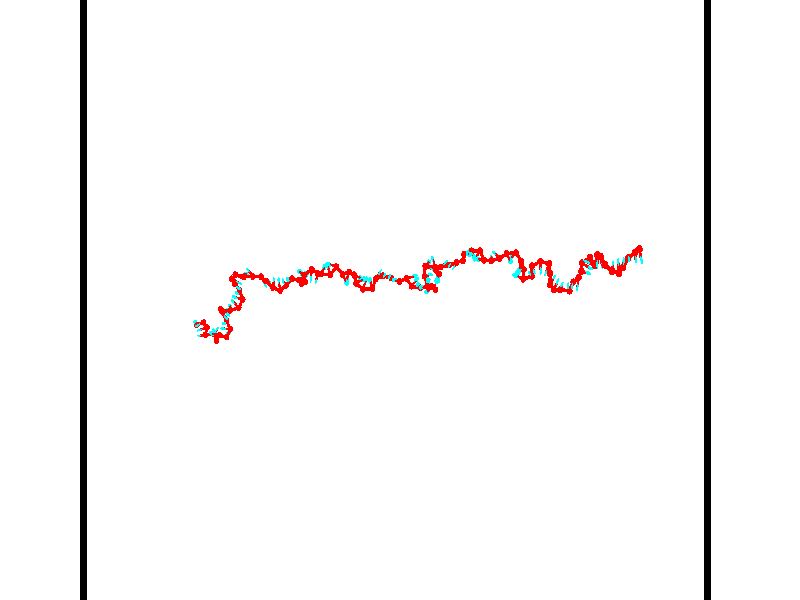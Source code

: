 // switches for output
#declare DRAW_BASES = 1; // possible values are 0, 1; only relevant for DNA ribbons
#declare DRAW_BASES_TYPE = 3; // possible values are 1, 2, 3; only relevant for DNA ribbons
#declare DRAW_FOG = 0; // set to 1 to enable fog

#include "colors.inc"

#include "transforms.inc"
background { rgb <1, 1, 1>}

#default {
   normal{
       ripples 0.25
       frequency 0.20
       turbulence 0.2
       lambda 5
   }
	finish {
		phong 0.1
		phong_size 40.
	}
}

// original window dimensions: 1024x640


// camera settings

camera {
	sky <-0, 1, 0>
	up <-0, 1, 0>
	right 1.6 * <0.99995, 0, 0.00999983>
	location <54.4867, 55, 106.329>
	look_at <55, 55, 55.0001>
	direction <0.513302, 0, -51.3289>
	angle 67.0682
}


# declare cpy_camera_pos = <54.4867, 55, 106.329>;
# if (DRAW_FOG = 1)
fog {
	fog_type 2
	up vnormalize(cpy_camera_pos)
	color rgbt<1,1,1,0.3>
	distance 1e-5
	fog_alt 3e-3
	fog_offset 88
}
# end


// LIGHTS

# declare lum = 6;
global_settings {
	ambient_light rgb lum * <0.05, 0.05, 0.05>
	max_trace_level 15
}# declare cpy_direct_light_amount = 0.25;
light_source
{	1000 * <-0.98995, -1, 1.00995>,
	rgb lum * cpy_direct_light_amount
	parallel
}

light_source
{	1000 * <0.98995, 1, -1.00995>,
	rgb lum * cpy_direct_light_amount
	parallel
}

// strand 0

// nucleotide -1

// particle -1
sphere {
	<35.922230, 53.069553, 49.355972> 0.250000
	pigment { color rgbt <1,0,0,0> }
	no_shadow
}
cylinder {
	<35.972691, 53.213894, 49.725594>,  <36.002968, 53.300499, 49.947365>, 0.100000
	pigment { color rgbt <1,0,0,0> }
	no_shadow
}
cylinder {
	<35.972691, 53.213894, 49.725594>,  <35.922230, 53.069553, 49.355972>, 0.100000
	pigment { color rgbt <1,0,0,0> }
	no_shadow
}

// particle -1
sphere {
	<35.972691, 53.213894, 49.725594> 0.100000
	pigment { color rgbt <1,0,0,0> }
	no_shadow
}
sphere {
	0, 1
	scale<0.080000,0.200000,0.300000>
	matrix <0.632042, -0.747190, 0.205500,
		0.764597, 0.558117, -0.322329,
		0.126148, 0.360850, 0.924053,
		36.010536, 53.322147, 50.002808>
	pigment { color rgbt <0,1,1,0> }
	no_shadow
}
cylinder {
	<36.636963, 53.239548, 49.537220>,  <35.922230, 53.069553, 49.355972>, 0.130000
	pigment { color rgbt <1,0,0,0> }
	no_shadow
}

// nucleotide -1

// particle -1
sphere {
	<36.636963, 53.239548, 49.537220> 0.250000
	pigment { color rgbt <1,0,0,0> }
	no_shadow
}
cylinder {
	<36.411755, 53.123722, 49.846840>,  <36.276630, 53.054226, 50.032612>, 0.100000
	pigment { color rgbt <1,0,0,0> }
	no_shadow
}
cylinder {
	<36.411755, 53.123722, 49.846840>,  <36.636963, 53.239548, 49.537220>, 0.100000
	pigment { color rgbt <1,0,0,0> }
	no_shadow
}

// particle -1
sphere {
	<36.411755, 53.123722, 49.846840> 0.100000
	pigment { color rgbt <1,0,0,0> }
	no_shadow
}
sphere {
	0, 1
	scale<0.080000,0.200000,0.300000>
	matrix <0.547431, -0.832336, 0.086816,
		0.619131, 0.472619, 0.627142,
		-0.563024, -0.289566, 0.774051,
		36.242847, 53.036854, 50.079056>
	pigment { color rgbt <0,1,1,0> }
	no_shadow
}
cylinder {
	<37.091797, 52.873444, 50.029991>,  <36.636963, 53.239548, 49.537220>, 0.130000
	pigment { color rgbt <1,0,0,0> }
	no_shadow
}

// nucleotide -1

// particle -1
sphere {
	<37.091797, 52.873444, 50.029991> 0.250000
	pigment { color rgbt <1,0,0,0> }
	no_shadow
}
cylinder {
	<36.708855, 52.760056, 50.052338>,  <36.479092, 52.692024, 50.065746>, 0.100000
	pigment { color rgbt <1,0,0,0> }
	no_shadow
}
cylinder {
	<36.708855, 52.760056, 50.052338>,  <37.091797, 52.873444, 50.029991>, 0.100000
	pigment { color rgbt <1,0,0,0> }
	no_shadow
}

// particle -1
sphere {
	<36.708855, 52.760056, 50.052338> 0.100000
	pigment { color rgbt <1,0,0,0> }
	no_shadow
}
sphere {
	0, 1
	scale<0.080000,0.200000,0.300000>
	matrix <0.285591, -0.957730, 0.034496,
		0.043731, 0.048981, 0.997842,
		-0.957353, -0.283467, 0.055871,
		36.421650, 52.675014, 50.069099>
	pigment { color rgbt <0,1,1,0> }
	no_shadow
}
cylinder {
	<37.094418, 52.322636, 50.488712>,  <37.091797, 52.873444, 50.029991>, 0.130000
	pigment { color rgbt <1,0,0,0> }
	no_shadow
}

// nucleotide -1

// particle -1
sphere {
	<37.094418, 52.322636, 50.488712> 0.250000
	pigment { color rgbt <1,0,0,0> }
	no_shadow
}
cylinder {
	<36.746105, 52.277824, 50.297218>,  <36.537117, 52.250938, 50.182320>, 0.100000
	pigment { color rgbt <1,0,0,0> }
	no_shadow
}
cylinder {
	<36.746105, 52.277824, 50.297218>,  <37.094418, 52.322636, 50.488712>, 0.100000
	pigment { color rgbt <1,0,0,0> }
	no_shadow
}

// particle -1
sphere {
	<36.746105, 52.277824, 50.297218> 0.100000
	pigment { color rgbt <1,0,0,0> }
	no_shadow
}
sphere {
	0, 1
	scale<0.080000,0.200000,0.300000>
	matrix <0.090878, -0.993591, 0.067219,
		-0.483199, 0.015027, 0.875382,
		-0.870781, -0.112033, -0.478736,
		36.484871, 52.244213, 50.153599>
	pigment { color rgbt <0,1,1,0> }
	no_shadow
}
cylinder {
	<37.764679, 52.374023, 50.088177>,  <37.094418, 52.322636, 50.488712>, 0.130000
	pigment { color rgbt <1,0,0,0> }
	no_shadow
}

// nucleotide -1

// particle -1
sphere {
	<37.764679, 52.374023, 50.088177> 0.250000
	pigment { color rgbt <1,0,0,0> }
	no_shadow
}
cylinder {
	<38.008255, 52.602440, 50.308395>,  <38.154400, 52.739491, 50.440525>, 0.100000
	pigment { color rgbt <1,0,0,0> }
	no_shadow
}
cylinder {
	<38.008255, 52.602440, 50.308395>,  <37.764679, 52.374023, 50.088177>, 0.100000
	pigment { color rgbt <1,0,0,0> }
	no_shadow
}

// particle -1
sphere {
	<38.008255, 52.602440, 50.308395> 0.100000
	pigment { color rgbt <1,0,0,0> }
	no_shadow
}
sphere {
	0, 1
	scale<0.080000,0.200000,0.300000>
	matrix <-0.670559, 0.741354, -0.027275,
		-0.423725, -0.352565, 0.834359,
		0.608940, 0.571045, 0.550546,
		38.190937, 52.773754, 50.473560>
	pigment { color rgbt <0,1,1,0> }
	no_shadow
}
cylinder {
	<38.097359, 51.876678, 50.422855>,  <37.764679, 52.374023, 50.088177>, 0.130000
	pigment { color rgbt <1,0,0,0> }
	no_shadow
}

// nucleotide -1

// particle -1
sphere {
	<38.097359, 51.876678, 50.422855> 0.250000
	pigment { color rgbt <1,0,0,0> }
	no_shadow
}
cylinder {
	<38.009335, 52.256653, 50.511574>,  <37.956520, 52.484638, 50.564804>, 0.100000
	pigment { color rgbt <1,0,0,0> }
	no_shadow
}
cylinder {
	<38.009335, 52.256653, 50.511574>,  <38.097359, 51.876678, 50.422855>, 0.100000
	pigment { color rgbt <1,0,0,0> }
	no_shadow
}

// particle -1
sphere {
	<38.009335, 52.256653, 50.511574> 0.100000
	pigment { color rgbt <1,0,0,0> }
	no_shadow
}
sphere {
	0, 1
	scale<0.080000,0.200000,0.300000>
	matrix <-0.067715, -0.241696, 0.967986,
		0.973134, 0.197995, 0.117512,
		-0.220059, 0.949937, 0.221796,
		37.943317, 52.541634, 50.578114>
	pigment { color rgbt <0,1,1,0> }
	no_shadow
}
cylinder {
	<38.500607, 52.319988, 50.956562>,  <38.097359, 51.876678, 50.422855>, 0.130000
	pigment { color rgbt <1,0,0,0> }
	no_shadow
}

// nucleotide -1

// particle -1
sphere {
	<38.500607, 52.319988, 50.956562> 0.250000
	pigment { color rgbt <1,0,0,0> }
	no_shadow
}
cylinder {
	<38.110813, 52.402184, 50.920425>,  <37.876938, 52.451500, 50.898743>, 0.100000
	pigment { color rgbt <1,0,0,0> }
	no_shadow
}
cylinder {
	<38.110813, 52.402184, 50.920425>,  <38.500607, 52.319988, 50.956562>, 0.100000
	pigment { color rgbt <1,0,0,0> }
	no_shadow
}

// particle -1
sphere {
	<38.110813, 52.402184, 50.920425> 0.100000
	pigment { color rgbt <1,0,0,0> }
	no_shadow
}
sphere {
	0, 1
	scale<0.080000,0.200000,0.300000>
	matrix <-0.142568, -0.255718, 0.956181,
		0.173379, 0.944661, 0.278488,
		-0.974481, 0.205486, -0.090342,
		37.818470, 52.463829, 50.893322>
	pigment { color rgbt <0,1,1,0> }
	no_shadow
}
cylinder {
	<39.165459, 52.170437, 50.896011>,  <38.500607, 52.319988, 50.956562>, 0.130000
	pigment { color rgbt <1,0,0,0> }
	no_shadow
}

// nucleotide -1

// particle -1
sphere {
	<39.165459, 52.170437, 50.896011> 0.250000
	pigment { color rgbt <1,0,0,0> }
	no_shadow
}
cylinder {
	<39.159649, 52.340019, 50.533783>,  <39.156162, 52.441769, 50.316448>, 0.100000
	pigment { color rgbt <1,0,0,0> }
	no_shadow
}
cylinder {
	<39.159649, 52.340019, 50.533783>,  <39.165459, 52.170437, 50.896011>, 0.100000
	pigment { color rgbt <1,0,0,0> }
	no_shadow
}

// particle -1
sphere {
	<39.159649, 52.340019, 50.533783> 0.100000
	pigment { color rgbt <1,0,0,0> }
	no_shadow
}
sphere {
	0, 1
	scale<0.080000,0.200000,0.300000>
	matrix <0.251340, 0.878132, 0.407078,
		0.967790, -0.221693, -0.119309,
		-0.014522, 0.423953, -0.905568,
		39.155293, 52.467205, 50.262112>
	pigment { color rgbt <0,1,1,0> }
	no_shadow
}
cylinder {
	<39.565430, 52.777805, 51.112358>,  <39.165459, 52.170437, 50.896011>, 0.130000
	pigment { color rgbt <1,0,0,0> }
	no_shadow
}

// nucleotide -1

// particle -1
sphere {
	<39.565430, 52.777805, 51.112358> 0.250000
	pigment { color rgbt <1,0,0,0> }
	no_shadow
}
cylinder {
	<39.269894, 52.811665, 51.379776>,  <39.092571, 52.831982, 51.540226>, 0.100000
	pigment { color rgbt <1,0,0,0> }
	no_shadow
}
cylinder {
	<39.269894, 52.811665, 51.379776>,  <39.565430, 52.777805, 51.112358>, 0.100000
	pigment { color rgbt <1,0,0,0> }
	no_shadow
}

// particle -1
sphere {
	<39.269894, 52.811665, 51.379776> 0.100000
	pigment { color rgbt <1,0,0,0> }
	no_shadow
}
sphere {
	0, 1
	scale<0.080000,0.200000,0.300000>
	matrix <0.270860, 0.945718, 0.179593,
		-0.617050, 0.313772, -0.721662,
		-0.738840, 0.084651, 0.668543,
		39.048241, 52.837059, 51.580338>
	pigment { color rgbt <0,1,1,0> }
	no_shadow
}
cylinder {
	<39.170158, 53.412716, 50.943611>,  <39.565430, 52.777805, 51.112358>, 0.130000
	pigment { color rgbt <1,0,0,0> }
	no_shadow
}

// nucleotide -1

// particle -1
sphere {
	<39.170158, 53.412716, 50.943611> 0.250000
	pigment { color rgbt <1,0,0,0> }
	no_shadow
}
cylinder {
	<39.145519, 53.315475, 51.330830>,  <39.130737, 53.257130, 51.563160>, 0.100000
	pigment { color rgbt <1,0,0,0> }
	no_shadow
}
cylinder {
	<39.145519, 53.315475, 51.330830>,  <39.170158, 53.412716, 50.943611>, 0.100000
	pigment { color rgbt <1,0,0,0> }
	no_shadow
}

// particle -1
sphere {
	<39.145519, 53.315475, 51.330830> 0.100000
	pigment { color rgbt <1,0,0,0> }
	no_shadow
}
sphere {
	0, 1
	scale<0.080000,0.200000,0.300000>
	matrix <0.275998, 0.927918, 0.250586,
		-0.959182, 0.282613, 0.009940,
		-0.061596, -0.243102, 0.968043,
		39.127041, 53.242546, 51.621243>
	pigment { color rgbt <0,1,1,0> }
	no_shadow
}
cylinder {
	<38.927177, 54.057407, 51.274372>,  <39.170158, 53.412716, 50.943611>, 0.130000
	pigment { color rgbt <1,0,0,0> }
	no_shadow
}

// nucleotide -1

// particle -1
sphere {
	<38.927177, 54.057407, 51.274372> 0.250000
	pigment { color rgbt <1,0,0,0> }
	no_shadow
}
cylinder {
	<39.148880, 53.835857, 51.522892>,  <39.281902, 53.702927, 51.672005>, 0.100000
	pigment { color rgbt <1,0,0,0> }
	no_shadow
}
cylinder {
	<39.148880, 53.835857, 51.522892>,  <38.927177, 54.057407, 51.274372>, 0.100000
	pigment { color rgbt <1,0,0,0> }
	no_shadow
}

// particle -1
sphere {
	<39.148880, 53.835857, 51.522892> 0.100000
	pigment { color rgbt <1,0,0,0> }
	no_shadow
}
sphere {
	0, 1
	scale<0.080000,0.200000,0.300000>
	matrix <0.556211, 0.801780, 0.218582,
		-0.619216, 0.224425, 0.752466,
		0.554257, -0.553880, 0.621302,
		39.315159, 53.669693, 51.709282>
	pigment { color rgbt <0,1,1,0> }
	no_shadow
}
cylinder {
	<38.937622, 54.317963, 52.015514>,  <38.927177, 54.057407, 51.274372>, 0.130000
	pigment { color rgbt <1,0,0,0> }
	no_shadow
}

// nucleotide -1

// particle -1
sphere {
	<38.937622, 54.317963, 52.015514> 0.250000
	pigment { color rgbt <1,0,0,0> }
	no_shadow
}
cylinder {
	<39.271973, 54.102432, 51.973610>,  <39.472584, 53.973114, 51.948467>, 0.100000
	pigment { color rgbt <1,0,0,0> }
	no_shadow
}
cylinder {
	<39.271973, 54.102432, 51.973610>,  <38.937622, 54.317963, 52.015514>, 0.100000
	pigment { color rgbt <1,0,0,0> }
	no_shadow
}

// particle -1
sphere {
	<39.271973, 54.102432, 51.973610> 0.100000
	pigment { color rgbt <1,0,0,0> }
	no_shadow
}
sphere {
	0, 1
	scale<0.080000,0.200000,0.300000>
	matrix <0.540120, 0.773344, 0.331980,
		-0.097860, -0.334081, 0.937451,
		0.835880, -0.538823, -0.104764,
		39.522736, 53.940784, 51.942181>
	pigment { color rgbt <0,1,1,0> }
	no_shadow
}
cylinder {
	<39.230534, 54.194305, 52.665958>,  <38.937622, 54.317963, 52.015514>, 0.130000
	pigment { color rgbt <1,0,0,0> }
	no_shadow
}

// nucleotide -1

// particle -1
sphere {
	<39.230534, 54.194305, 52.665958> 0.250000
	pigment { color rgbt <1,0,0,0> }
	no_shadow
}
cylinder {
	<39.463795, 54.234898, 52.343559>,  <39.603752, 54.259254, 52.150120>, 0.100000
	pigment { color rgbt <1,0,0,0> }
	no_shadow
}
cylinder {
	<39.463795, 54.234898, 52.343559>,  <39.230534, 54.194305, 52.665958>, 0.100000
	pigment { color rgbt <1,0,0,0> }
	no_shadow
}

// particle -1
sphere {
	<39.463795, 54.234898, 52.343559> 0.100000
	pigment { color rgbt <1,0,0,0> }
	no_shadow
}
sphere {
	0, 1
	scale<0.080000,0.200000,0.300000>
	matrix <0.490888, 0.746517, 0.449157,
		0.647273, -0.657582, 0.385517,
		0.583152, 0.101482, -0.805999,
		39.638741, 54.265343, 52.101761>
	pigment { color rgbt <0,1,1,0> }
	no_shadow
}
cylinder {
	<40.040848, 54.248074, 52.908539>,  <39.230534, 54.194305, 52.665958>, 0.130000
	pigment { color rgbt <1,0,0,0> }
	no_shadow
}

// nucleotide -1

// particle -1
sphere {
	<40.040848, 54.248074, 52.908539> 0.250000
	pigment { color rgbt <1,0,0,0> }
	no_shadow
}
cylinder {
	<39.942924, 54.427464, 52.564693>,  <39.884171, 54.535095, 52.358387>, 0.100000
	pigment { color rgbt <1,0,0,0> }
	no_shadow
}
cylinder {
	<39.942924, 54.427464, 52.564693>,  <40.040848, 54.248074, 52.908539>, 0.100000
	pigment { color rgbt <1,0,0,0> }
	no_shadow
}

// particle -1
sphere {
	<39.942924, 54.427464, 52.564693> 0.100000
	pigment { color rgbt <1,0,0,0> }
	no_shadow
}
sphere {
	0, 1
	scale<0.080000,0.200000,0.300000>
	matrix <0.398034, 0.854928, 0.332668,
		0.884103, -0.260716, -0.387801,
		-0.244809, 0.448471, -0.859618,
		39.869480, 54.562004, 52.306808>
	pigment { color rgbt <0,1,1,0> }
	no_shadow
}
cylinder {
	<40.656895, 54.415302, 52.447372>,  <40.040848, 54.248074, 52.908539>, 0.130000
	pigment { color rgbt <1,0,0,0> }
	no_shadow
}

// nucleotide -1

// particle -1
sphere {
	<40.656895, 54.415302, 52.447372> 0.250000
	pigment { color rgbt <1,0,0,0> }
	no_shadow
}
cylinder {
	<40.368275, 54.684067, 52.380562>,  <40.195103, 54.845325, 52.340477>, 0.100000
	pigment { color rgbt <1,0,0,0> }
	no_shadow
}
cylinder {
	<40.368275, 54.684067, 52.380562>,  <40.656895, 54.415302, 52.447372>, 0.100000
	pigment { color rgbt <1,0,0,0> }
	no_shadow
}

// particle -1
sphere {
	<40.368275, 54.684067, 52.380562> 0.100000
	pigment { color rgbt <1,0,0,0> }
	no_shadow
}
sphere {
	0, 1
	scale<0.080000,0.200000,0.300000>
	matrix <0.617658, 0.733689, 0.283193,
		0.312825, 0.101174, -0.944407,
		-0.721553, 0.671910, -0.167025,
		40.151810, 54.885639, 52.330456>
	pigment { color rgbt <0,1,1,0> }
	no_shadow
}
cylinder {
	<40.943905, 55.041965, 52.151318>,  <40.656895, 54.415302, 52.447372>, 0.130000
	pigment { color rgbt <1,0,0,0> }
	no_shadow
}

// nucleotide -1

// particle -1
sphere {
	<40.943905, 55.041965, 52.151318> 0.250000
	pigment { color rgbt <1,0,0,0> }
	no_shadow
}
cylinder {
	<40.586632, 55.137951, 52.303444>,  <40.372269, 55.195541, 52.394722>, 0.100000
	pigment { color rgbt <1,0,0,0> }
	no_shadow
}
cylinder {
	<40.586632, 55.137951, 52.303444>,  <40.943905, 55.041965, 52.151318>, 0.100000
	pigment { color rgbt <1,0,0,0> }
	no_shadow
}

// particle -1
sphere {
	<40.586632, 55.137951, 52.303444> 0.100000
	pigment { color rgbt <1,0,0,0> }
	no_shadow
}
sphere {
	0, 1
	scale<0.080000,0.200000,0.300000>
	matrix <0.400750, 0.808443, 0.431067,
		-0.204026, 0.537435, -0.818253,
		-0.893181, 0.239965, 0.380320,
		40.318676, 55.209942, 52.417542>
	pigment { color rgbt <0,1,1,0> }
	no_shadow
}
cylinder {
	<40.582516, 55.703491, 51.828442>,  <40.943905, 55.041965, 52.151318>, 0.130000
	pigment { color rgbt <1,0,0,0> }
	no_shadow
}

// nucleotide -1

// particle -1
sphere {
	<40.582516, 55.703491, 51.828442> 0.250000
	pigment { color rgbt <1,0,0,0> }
	no_shadow
}
cylinder {
	<40.548706, 55.588219, 52.209976>,  <40.528419, 55.519054, 52.438896>, 0.100000
	pigment { color rgbt <1,0,0,0> }
	no_shadow
}
cylinder {
	<40.548706, 55.588219, 52.209976>,  <40.582516, 55.703491, 51.828442>, 0.100000
	pigment { color rgbt <1,0,0,0> }
	no_shadow
}

// particle -1
sphere {
	<40.548706, 55.588219, 52.209976> 0.100000
	pigment { color rgbt <1,0,0,0> }
	no_shadow
}
sphere {
	0, 1
	scale<0.080000,0.200000,0.300000>
	matrix <0.543559, 0.788952, 0.286529,
		-0.835104, 0.542687, 0.089954,
		-0.084526, -0.288177, 0.953839,
		40.523350, 55.501766, 52.496128>
	pigment { color rgbt <0,1,1,0> }
	no_shadow
}
cylinder {
	<40.273285, 56.209118, 52.259674>,  <40.582516, 55.703491, 51.828442>, 0.130000
	pigment { color rgbt <1,0,0,0> }
	no_shadow
}

// nucleotide -1

// particle -1
sphere {
	<40.273285, 56.209118, 52.259674> 0.250000
	pigment { color rgbt <1,0,0,0> }
	no_shadow
}
cylinder {
	<40.520683, 56.029366, 52.517517>,  <40.669121, 55.921513, 52.672222>, 0.100000
	pigment { color rgbt <1,0,0,0> }
	no_shadow
}
cylinder {
	<40.520683, 56.029366, 52.517517>,  <40.273285, 56.209118, 52.259674>, 0.100000
	pigment { color rgbt <1,0,0,0> }
	no_shadow
}

// particle -1
sphere {
	<40.520683, 56.029366, 52.517517> 0.100000
	pigment { color rgbt <1,0,0,0> }
	no_shadow
}
sphere {
	0, 1
	scale<0.080000,0.200000,0.300000>
	matrix <0.377572, 0.889383, 0.257753,
		-0.689135, 0.083969, 0.719751,
		0.618491, -0.449385, 0.644610,
		40.706230, 55.894550, 52.710899>
	pigment { color rgbt <0,1,1,0> }
	no_shadow
}
cylinder {
	<40.183922, 56.556065, 52.964916>,  <40.273285, 56.209118, 52.259674>, 0.130000
	pigment { color rgbt <1,0,0,0> }
	no_shadow
}

// nucleotide -1

// particle -1
sphere {
	<40.183922, 56.556065, 52.964916> 0.250000
	pigment { color rgbt <1,0,0,0> }
	no_shadow
}
cylinder {
	<40.539547, 56.384972, 52.899658>,  <40.752922, 56.282314, 52.860504>, 0.100000
	pigment { color rgbt <1,0,0,0> }
	no_shadow
}
cylinder {
	<40.539547, 56.384972, 52.899658>,  <40.183922, 56.556065, 52.964916>, 0.100000
	pigment { color rgbt <1,0,0,0> }
	no_shadow
}

// particle -1
sphere {
	<40.539547, 56.384972, 52.899658> 0.100000
	pigment { color rgbt <1,0,0,0> }
	no_shadow
}
sphere {
	0, 1
	scale<0.080000,0.200000,0.300000>
	matrix <0.436605, 0.899402, 0.021245,
		0.137645, -0.090118, 0.986374,
		0.889062, -0.427731, -0.163144,
		40.806267, 56.256653, 52.850716>
	pigment { color rgbt <0,1,1,0> }
	no_shadow
}
cylinder {
	<40.642281, 56.837963, 53.470730>,  <40.183922, 56.556065, 52.964916>, 0.130000
	pigment { color rgbt <1,0,0,0> }
	no_shadow
}

// nucleotide -1

// particle -1
sphere {
	<40.642281, 56.837963, 53.470730> 0.250000
	pigment { color rgbt <1,0,0,0> }
	no_shadow
}
cylinder {
	<40.883896, 56.719761, 53.174675>,  <41.028866, 56.648838, 52.997040>, 0.100000
	pigment { color rgbt <1,0,0,0> }
	no_shadow
}
cylinder {
	<40.883896, 56.719761, 53.174675>,  <40.642281, 56.837963, 53.470730>, 0.100000
	pigment { color rgbt <1,0,0,0> }
	no_shadow
}

// particle -1
sphere {
	<40.883896, 56.719761, 53.174675> 0.100000
	pigment { color rgbt <1,0,0,0> }
	no_shadow
}
sphere {
	0, 1
	scale<0.080000,0.200000,0.300000>
	matrix <0.522688, 0.847968, 0.088015,
		0.601607, -0.440027, 0.666668,
		0.604042, -0.295509, -0.740140,
		41.065109, 56.631107, 52.952633>
	pigment { color rgbt <0,1,1,0> }
	no_shadow
}
cylinder {
	<41.402065, 56.689266, 53.609440>,  <40.642281, 56.837963, 53.470730>, 0.130000
	pigment { color rgbt <1,0,0,0> }
	no_shadow
}

// nucleotide -1

// particle -1
sphere {
	<41.402065, 56.689266, 53.609440> 0.250000
	pigment { color rgbt <1,0,0,0> }
	no_shadow
}
cylinder {
	<41.438774, 56.819973, 53.233185>,  <41.460800, 56.898396, 53.007431>, 0.100000
	pigment { color rgbt <1,0,0,0> }
	no_shadow
}
cylinder {
	<41.438774, 56.819973, 53.233185>,  <41.402065, 56.689266, 53.609440>, 0.100000
	pigment { color rgbt <1,0,0,0> }
	no_shadow
}

// particle -1
sphere {
	<41.438774, 56.819973, 53.233185> 0.100000
	pigment { color rgbt <1,0,0,0> }
	no_shadow
}
sphere {
	0, 1
	scale<0.080000,0.200000,0.300000>
	matrix <0.603203, 0.733346, 0.313609,
		0.792290, -0.596177, -0.129803,
		0.091776, 0.326767, -0.940638,
		41.466309, 56.918003, 52.950993>
	pigment { color rgbt <0,1,1,0> }
	no_shadow
}
cylinder {
	<42.131905, 56.712208, 53.334229>,  <41.402065, 56.689266, 53.609440>, 0.130000
	pigment { color rgbt <1,0,0,0> }
	no_shadow
}

// nucleotide -1

// particle -1
sphere {
	<42.131905, 56.712208, 53.334229> 0.250000
	pigment { color rgbt <1,0,0,0> }
	no_shadow
}
cylinder {
	<41.875107, 56.966789, 53.163223>,  <41.721027, 57.119537, 53.060619>, 0.100000
	pigment { color rgbt <1,0,0,0> }
	no_shadow
}
cylinder {
	<41.875107, 56.966789, 53.163223>,  <42.131905, 56.712208, 53.334229>, 0.100000
	pigment { color rgbt <1,0,0,0> }
	no_shadow
}

// particle -1
sphere {
	<41.875107, 56.966789, 53.163223> 0.100000
	pigment { color rgbt <1,0,0,0> }
	no_shadow
}
sphere {
	0, 1
	scale<0.080000,0.200000,0.300000>
	matrix <0.642865, 0.750705, 0.152208,
		0.417809, -0.177116, -0.891104,
		-0.641997, 0.636453, -0.427513,
		41.682507, 57.157726, 53.034969>
	pigment { color rgbt <0,1,1,0> }
	no_shadow
}
cylinder {
	<42.705986, 56.724262, 52.763214>,  <42.131905, 56.712208, 53.334229>, 0.130000
	pigment { color rgbt <1,0,0,0> }
	no_shadow
}

// nucleotide -1

// particle -1
sphere {
	<42.705986, 56.724262, 52.763214> 0.250000
	pigment { color rgbt <1,0,0,0> }
	no_shadow
}
cylinder {
	<42.882484, 56.399082, 52.611202>,  <42.988384, 56.203976, 52.519997>, 0.100000
	pigment { color rgbt <1,0,0,0> }
	no_shadow
}
cylinder {
	<42.882484, 56.399082, 52.611202>,  <42.705986, 56.724262, 52.763214>, 0.100000
	pigment { color rgbt <1,0,0,0> }
	no_shadow
}

// particle -1
sphere {
	<42.882484, 56.399082, 52.611202> 0.100000
	pigment { color rgbt <1,0,0,0> }
	no_shadow
}
sphere {
	0, 1
	scale<0.080000,0.200000,0.300000>
	matrix <0.896764, 0.383687, 0.220452,
		-0.033405, -0.438066, 0.898322,
		0.441247, -0.812947, -0.380025,
		43.014858, 56.155197, 52.497196>
	pigment { color rgbt <0,1,1,0> }
	no_shadow
}
cylinder {
	<43.252762, 56.393509, 53.248142>,  <42.705986, 56.724262, 52.763214>, 0.130000
	pigment { color rgbt <1,0,0,0> }
	no_shadow
}

// nucleotide -1

// particle -1
sphere {
	<43.252762, 56.393509, 53.248142> 0.250000
	pigment { color rgbt <1,0,0,0> }
	no_shadow
}
cylinder {
	<43.359581, 56.345028, 52.865730>,  <43.423672, 56.315941, 52.636284>, 0.100000
	pigment { color rgbt <1,0,0,0> }
	no_shadow
}
cylinder {
	<43.359581, 56.345028, 52.865730>,  <43.252762, 56.393509, 53.248142>, 0.100000
	pigment { color rgbt <1,0,0,0> }
	no_shadow
}

// particle -1
sphere {
	<43.359581, 56.345028, 52.865730> 0.100000
	pigment { color rgbt <1,0,0,0> }
	no_shadow
}
sphere {
	0, 1
	scale<0.080000,0.200000,0.300000>
	matrix <0.928807, 0.296847, 0.221808,
		0.256912, -0.947202, 0.191845,
		0.267046, -0.121202, -0.956032,
		43.439693, 56.308666, 52.578922>
	pigment { color rgbt <0,1,1,0> }
	no_shadow
}
cylinder {
	<43.863815, 55.907597, 53.253117>,  <43.252762, 56.393509, 53.248142>, 0.130000
	pigment { color rgbt <1,0,0,0> }
	no_shadow
}

// nucleotide -1

// particle -1
sphere {
	<43.863815, 55.907597, 53.253117> 0.250000
	pigment { color rgbt <1,0,0,0> }
	no_shadow
}
cylinder {
	<43.859501, 56.197868, 52.977940>,  <43.856911, 56.372032, 52.812832>, 0.100000
	pigment { color rgbt <1,0,0,0> }
	no_shadow
}
cylinder {
	<43.859501, 56.197868, 52.977940>,  <43.863815, 55.907597, 53.253117>, 0.100000
	pigment { color rgbt <1,0,0,0> }
	no_shadow
}

// particle -1
sphere {
	<43.859501, 56.197868, 52.977940> 0.100000
	pigment { color rgbt <1,0,0,0> }
	no_shadow
}
sphere {
	0, 1
	scale<0.080000,0.200000,0.300000>
	matrix <0.948915, 0.224397, 0.221824,
		0.315347, -0.650409, -0.691031,
		-0.010789, 0.725682, -0.687946,
		43.856266, 56.415573, 52.771557>
	pigment { color rgbt <0,1,1,0> }
	no_shadow
}
cylinder {
	<44.426094, 55.693348, 52.911278>,  <43.863815, 55.907597, 53.253117>, 0.130000
	pigment { color rgbt <1,0,0,0> }
	no_shadow
}

// nucleotide -1

// particle -1
sphere {
	<44.426094, 55.693348, 52.911278> 0.250000
	pigment { color rgbt <1,0,0,0> }
	no_shadow
}
cylinder {
	<44.363121, 56.087265, 52.881897>,  <44.325336, 56.323616, 52.864269>, 0.100000
	pigment { color rgbt <1,0,0,0> }
	no_shadow
}
cylinder {
	<44.363121, 56.087265, 52.881897>,  <44.426094, 55.693348, 52.911278>, 0.100000
	pigment { color rgbt <1,0,0,0> }
	no_shadow
}

// particle -1
sphere {
	<44.363121, 56.087265, 52.881897> 0.100000
	pigment { color rgbt <1,0,0,0> }
	no_shadow
}
sphere {
	0, 1
	scale<0.080000,0.200000,0.300000>
	matrix <0.936275, 0.172502, 0.305994,
		0.314011, -0.020593, -0.949196,
		-0.157437, 0.984794, -0.073449,
		44.315891, 56.382702, 52.859863>
	pigment { color rgbt <0,1,1,0> }
	no_shadow
}
cylinder {
	<44.867733, 56.087486, 52.315384>,  <44.426094, 55.693348, 52.911278>, 0.130000
	pigment { color rgbt <1,0,0,0> }
	no_shadow
}

// nucleotide -1

// particle -1
sphere {
	<44.867733, 56.087486, 52.315384> 0.250000
	pigment { color rgbt <1,0,0,0> }
	no_shadow
}
cylinder {
	<44.775684, 56.266182, 52.661209>,  <44.720455, 56.373398, 52.868706>, 0.100000
	pigment { color rgbt <1,0,0,0> }
	no_shadow
}
cylinder {
	<44.775684, 56.266182, 52.661209>,  <44.867733, 56.087486, 52.315384>, 0.100000
	pigment { color rgbt <1,0,0,0> }
	no_shadow
}

// particle -1
sphere {
	<44.775684, 56.266182, 52.661209> 0.100000
	pigment { color rgbt <1,0,0,0> }
	no_shadow
}
sphere {
	0, 1
	scale<0.080000,0.200000,0.300000>
	matrix <0.970912, 0.165770, 0.172772,
		-0.066134, 0.879173, -0.471891,
		-0.230122, 0.446739, 0.864563,
		44.706646, 56.400204, 52.920578>
	pigment { color rgbt <0,1,1,0> }
	no_shadow
}
cylinder {
	<45.406868, 56.579231, 52.414680>,  <44.867733, 56.087486, 52.315384>, 0.130000
	pigment { color rgbt <1,0,0,0> }
	no_shadow
}

// nucleotide -1

// particle -1
sphere {
	<45.406868, 56.579231, 52.414680> 0.250000
	pigment { color rgbt <1,0,0,0> }
	no_shadow
}
cylinder {
	<45.243343, 56.544048, 52.778030>,  <45.145229, 56.522938, 52.996040>, 0.100000
	pigment { color rgbt <1,0,0,0> }
	no_shadow
}
cylinder {
	<45.243343, 56.544048, 52.778030>,  <45.406868, 56.579231, 52.414680>, 0.100000
	pigment { color rgbt <1,0,0,0> }
	no_shadow
}

// particle -1
sphere {
	<45.243343, 56.544048, 52.778030> 0.100000
	pigment { color rgbt <1,0,0,0> }
	no_shadow
}
sphere {
	0, 1
	scale<0.080000,0.200000,0.300000>
	matrix <0.864257, 0.282408, 0.416301,
		-0.293147, 0.955254, -0.039435,
		-0.408810, -0.087955, 0.908371,
		45.120701, 56.517662, 53.050541>
	pigment { color rgbt <0,1,1,0> }
	no_shadow
}
cylinder {
	<45.949635, 56.488720, 51.965836>,  <45.406868, 56.579231, 52.414680>, 0.130000
	pigment { color rgbt <1,0,0,0> }
	no_shadow
}

// nucleotide -1

// particle -1
sphere {
	<45.949635, 56.488720, 51.965836> 0.250000
	pigment { color rgbt <1,0,0,0> }
	no_shadow
}
cylinder {
	<46.295059, 56.686161, 52.007042>,  <46.502316, 56.804626, 52.031765>, 0.100000
	pigment { color rgbt <1,0,0,0> }
	no_shadow
}
cylinder {
	<46.295059, 56.686161, 52.007042>,  <45.949635, 56.488720, 51.965836>, 0.100000
	pigment { color rgbt <1,0,0,0> }
	no_shadow
}

// particle -1
sphere {
	<46.295059, 56.686161, 52.007042> 0.100000
	pigment { color rgbt <1,0,0,0> }
	no_shadow
}
sphere {
	0, 1
	scale<0.080000,0.200000,0.300000>
	matrix <-0.267056, 0.274418, 0.923783,
		0.427718, -0.825255, 0.368798,
		0.863561, 0.493608, 0.103016,
		46.554127, 56.834244, 52.037949>
	pigment { color rgbt <0,1,1,0> }
	no_shadow
}
cylinder {
	<46.251884, 56.188053, 52.552578>,  <45.949635, 56.488720, 51.965836>, 0.130000
	pigment { color rgbt <1,0,0,0> }
	no_shadow
}

// nucleotide -1

// particle -1
sphere {
	<46.251884, 56.188053, 52.552578> 0.250000
	pigment { color rgbt <1,0,0,0> }
	no_shadow
}
cylinder {
	<46.383636, 56.564194, 52.518509>,  <46.462688, 56.789879, 52.498066>, 0.100000
	pigment { color rgbt <1,0,0,0> }
	no_shadow
}
cylinder {
	<46.383636, 56.564194, 52.518509>,  <46.251884, 56.188053, 52.552578>, 0.100000
	pigment { color rgbt <1,0,0,0> }
	no_shadow
}

// particle -1
sphere {
	<46.383636, 56.564194, 52.518509> 0.100000
	pigment { color rgbt <1,0,0,0> }
	no_shadow
}
sphere {
	0, 1
	scale<0.080000,0.200000,0.300000>
	matrix <-0.383418, 0.215646, 0.898046,
		0.862845, -0.263137, 0.431576,
		0.329376, 0.940349, -0.085177,
		46.482449, 56.846298, 52.492954>
	pigment { color rgbt <0,1,1,0> }
	no_shadow
}
cylinder {
	<46.663960, 56.331638, 53.130493>,  <46.251884, 56.188053, 52.552578>, 0.130000
	pigment { color rgbt <1,0,0,0> }
	no_shadow
}

// nucleotide -1

// particle -1
sphere {
	<46.663960, 56.331638, 53.130493> 0.250000
	pigment { color rgbt <1,0,0,0> }
	no_shadow
}
cylinder {
	<46.495522, 56.665581, 52.988678>,  <46.394459, 56.865948, 52.903591>, 0.100000
	pigment { color rgbt <1,0,0,0> }
	no_shadow
}
cylinder {
	<46.495522, 56.665581, 52.988678>,  <46.663960, 56.331638, 53.130493>, 0.100000
	pigment { color rgbt <1,0,0,0> }
	no_shadow
}

// particle -1
sphere {
	<46.495522, 56.665581, 52.988678> 0.100000
	pigment { color rgbt <1,0,0,0> }
	no_shadow
}
sphere {
	0, 1
	scale<0.080000,0.200000,0.300000>
	matrix <-0.389147, 0.186784, 0.902040,
		0.819295, 0.517811, 0.246227,
		-0.421095, 0.834855, -0.354536,
		46.369194, 56.916039, 52.882317>
	pigment { color rgbt <0,1,1,0> }
	no_shadow
}
cylinder {
	<46.676285, 56.812733, 53.677227>,  <46.663960, 56.331638, 53.130493>, 0.130000
	pigment { color rgbt <1,0,0,0> }
	no_shadow
}

// nucleotide -1

// particle -1
sphere {
	<46.676285, 56.812733, 53.677227> 0.250000
	pigment { color rgbt <1,0,0,0> }
	no_shadow
}
cylinder {
	<46.402966, 56.957798, 53.423744>,  <46.238976, 57.044838, 53.271656>, 0.100000
	pigment { color rgbt <1,0,0,0> }
	no_shadow
}
cylinder {
	<46.402966, 56.957798, 53.423744>,  <46.676285, 56.812733, 53.677227>, 0.100000
	pigment { color rgbt <1,0,0,0> }
	no_shadow
}

// particle -1
sphere {
	<46.402966, 56.957798, 53.423744> 0.100000
	pigment { color rgbt <1,0,0,0> }
	no_shadow
}
sphere {
	0, 1
	scale<0.080000,0.200000,0.300000>
	matrix <-0.465206, 0.452700, 0.760688,
		0.562750, 0.814579, -0.140616,
		-0.683297, 0.362661, -0.633705,
		46.197975, 57.066597, 53.233631>
	pigment { color rgbt <0,1,1,0> }
	no_shadow
}
cylinder {
	<47.327896, 57.227512, 53.663292>,  <46.676285, 56.812733, 53.677227>, 0.130000
	pigment { color rgbt <1,0,0,0> }
	no_shadow
}

// nucleotide -1

// particle -1
sphere {
	<47.327896, 57.227512, 53.663292> 0.250000
	pigment { color rgbt <1,0,0,0> }
	no_shadow
}
cylinder {
	<47.288307, 56.831043, 53.698570>,  <47.264553, 56.593163, 53.719738>, 0.100000
	pigment { color rgbt <1,0,0,0> }
	no_shadow
}
cylinder {
	<47.288307, 56.831043, 53.698570>,  <47.327896, 57.227512, 53.663292>, 0.100000
	pigment { color rgbt <1,0,0,0> }
	no_shadow
}

// particle -1
sphere {
	<47.288307, 56.831043, 53.698570> 0.100000
	pigment { color rgbt <1,0,0,0> }
	no_shadow
}
sphere {
	0, 1
	scale<0.080000,0.200000,0.300000>
	matrix <0.995049, -0.097766, 0.017860,
		-0.009081, 0.089522, 0.995943,
		-0.098968, -0.991175, 0.088191,
		47.258617, 56.533691, 53.725029>
	pigment { color rgbt <0,1,1,0> }
	no_shadow
}
cylinder {
	<47.907673, 56.907513, 54.268311>,  <47.327896, 57.227512, 53.663292>, 0.130000
	pigment { color rgbt <1,0,0,0> }
	no_shadow
}

// nucleotide -1

// particle -1
sphere {
	<47.907673, 56.907513, 54.268311> 0.250000
	pigment { color rgbt <1,0,0,0> }
	no_shadow
}
cylinder {
	<47.802570, 56.637497, 53.992550>,  <47.739510, 56.475487, 53.827091>, 0.100000
	pigment { color rgbt <1,0,0,0> }
	no_shadow
}
cylinder {
	<47.802570, 56.637497, 53.992550>,  <47.907673, 56.907513, 54.268311>, 0.100000
	pigment { color rgbt <1,0,0,0> }
	no_shadow
}

// particle -1
sphere {
	<47.802570, 56.637497, 53.992550> 0.100000
	pigment { color rgbt <1,0,0,0> }
	no_shadow
}
sphere {
	0, 1
	scale<0.080000,0.200000,0.300000>
	matrix <0.964856, -0.186461, -0.185161,
		-0.003556, -0.713827, 0.700313,
		-0.262754, -0.675043, -0.689404,
		47.723743, 56.434982, 53.785728>
	pigment { color rgbt <0,1,1,0> }
	no_shadow
}
cylinder {
	<48.124130, 56.884693, 53.627193>,  <47.907673, 56.907513, 54.268311>, 0.130000
	pigment { color rgbt <1,0,0,0> }
	no_shadow
}

// nucleotide -1

// particle -1
sphere {
	<48.124130, 56.884693, 53.627193> 0.250000
	pigment { color rgbt <1,0,0,0> }
	no_shadow
}
cylinder {
	<48.281776, 57.190018, 53.422440>,  <48.376366, 57.373215, 53.299587>, 0.100000
	pigment { color rgbt <1,0,0,0> }
	no_shadow
}
cylinder {
	<48.281776, 57.190018, 53.422440>,  <48.124130, 56.884693, 53.627193>, 0.100000
	pigment { color rgbt <1,0,0,0> }
	no_shadow
}

// particle -1
sphere {
	<48.281776, 57.190018, 53.422440> 0.100000
	pigment { color rgbt <1,0,0,0> }
	no_shadow
}
sphere {
	0, 1
	scale<0.080000,0.200000,0.300000>
	matrix <0.664355, 0.148242, 0.732568,
		0.635063, -0.628788, -0.448688,
		0.394115, 0.763315, -0.511882,
		48.400013, 57.419014, 53.268875>
	pigment { color rgbt <0,1,1,0> }
	no_shadow
}
cylinder {
	<48.932583, 56.826241, 53.569786>,  <48.124130, 56.884693, 53.627193>, 0.130000
	pigment { color rgbt <1,0,0,0> }
	no_shadow
}

// nucleotide -1

// particle -1
sphere {
	<48.932583, 56.826241, 53.569786> 0.250000
	pigment { color rgbt <1,0,0,0> }
	no_shadow
}
cylinder {
	<48.793308, 57.201126, 53.561729>,  <48.709743, 57.426056, 53.556896>, 0.100000
	pigment { color rgbt <1,0,0,0> }
	no_shadow
}
cylinder {
	<48.793308, 57.201126, 53.561729>,  <48.932583, 56.826241, 53.569786>, 0.100000
	pigment { color rgbt <1,0,0,0> }
	no_shadow
}

// particle -1
sphere {
	<48.793308, 57.201126, 53.561729> 0.100000
	pigment { color rgbt <1,0,0,0> }
	no_shadow
}
sphere {
	0, 1
	scale<0.080000,0.200000,0.300000>
	matrix <0.627916, 0.249123, 0.737332,
		0.696052, 0.244080, -0.675230,
		-0.348184, 0.937210, -0.020141,
		48.688854, 57.482288, 53.555687>
	pigment { color rgbt <0,1,1,0> }
	no_shadow
}
cylinder {
	<49.471622, 57.417648, 53.684734>,  <48.932583, 56.826241, 53.569786>, 0.130000
	pigment { color rgbt <1,0,0,0> }
	no_shadow
}

// nucleotide -1

// particle -1
sphere {
	<49.471622, 57.417648, 53.684734> 0.250000
	pigment { color rgbt <1,0,0,0> }
	no_shadow
}
cylinder {
	<49.116936, 57.514355, 53.842361>,  <48.904125, 57.572376, 53.936939>, 0.100000
	pigment { color rgbt <1,0,0,0> }
	no_shadow
}
cylinder {
	<49.116936, 57.514355, 53.842361>,  <49.471622, 57.417648, 53.684734>, 0.100000
	pigment { color rgbt <1,0,0,0> }
	no_shadow
}

// particle -1
sphere {
	<49.116936, 57.514355, 53.842361> 0.100000
	pigment { color rgbt <1,0,0,0> }
	no_shadow
}
sphere {
	0, 1
	scale<0.080000,0.200000,0.300000>
	matrix <0.459283, 0.558176, 0.691013,
		-0.052897, 0.793719, -0.605980,
		-0.886714, 0.241764, 0.394067,
		48.850922, 57.586884, 53.960583>
	pigment { color rgbt <0,1,1,0> }
	no_shadow
}
cylinder {
	<50.006508, 56.860336, 53.684059>,  <49.471622, 57.417648, 53.684734>, 0.130000
	pigment { color rgbt <1,0,0,0> }
	no_shadow
}

// nucleotide -1

// particle -1
sphere {
	<50.006508, 56.860336, 53.684059> 0.250000
	pigment { color rgbt <1,0,0,0> }
	no_shadow
}
cylinder {
	<50.174702, 56.528355, 53.537437>,  <50.275620, 56.329166, 53.449463>, 0.100000
	pigment { color rgbt <1,0,0,0> }
	no_shadow
}
cylinder {
	<50.174702, 56.528355, 53.537437>,  <50.006508, 56.860336, 53.684059>, 0.100000
	pigment { color rgbt <1,0,0,0> }
	no_shadow
}

// particle -1
sphere {
	<50.174702, 56.528355, 53.537437> 0.100000
	pigment { color rgbt <1,0,0,0> }
	no_shadow
}
sphere {
	0, 1
	scale<0.080000,0.200000,0.300000>
	matrix <0.079756, 0.436256, -0.896281,
		0.903787, 0.347637, 0.249633,
		0.420484, -0.829957, -0.366557,
		50.300846, 56.279366, 53.427471>
	pigment { color rgbt <0,1,1,0> }
	no_shadow
}
cylinder {
	<50.556335, 57.046032, 53.321175>,  <50.006508, 56.860336, 53.684059>, 0.130000
	pigment { color rgbt <1,0,0,0> }
	no_shadow
}

// nucleotide -1

// particle -1
sphere {
	<50.556335, 57.046032, 53.321175> 0.250000
	pigment { color rgbt <1,0,0,0> }
	no_shadow
}
cylinder {
	<50.409874, 56.702850, 53.177036>,  <50.321999, 56.496941, 53.090553>, 0.100000
	pigment { color rgbt <1,0,0,0> }
	no_shadow
}
cylinder {
	<50.409874, 56.702850, 53.177036>,  <50.556335, 57.046032, 53.321175>, 0.100000
	pigment { color rgbt <1,0,0,0> }
	no_shadow
}

// particle -1
sphere {
	<50.409874, 56.702850, 53.177036> 0.100000
	pigment { color rgbt <1,0,0,0> }
	no_shadow
}
sphere {
	0, 1
	scale<0.080000,0.200000,0.300000>
	matrix <0.072218, 0.359875, -0.930202,
		0.927747, -0.366622, -0.069810,
		-0.366155, -0.857950, -0.360349,
		50.300026, 56.445465, 53.068932>
	pigment { color rgbt <0,1,1,0> }
	no_shadow
}
cylinder {
	<51.015125, 56.828690, 53.872471>,  <50.556335, 57.046032, 53.321175>, 0.130000
	pigment { color rgbt <1,0,0,0> }
	no_shadow
}

// nucleotide -1

// particle -1
sphere {
	<51.015125, 56.828690, 53.872471> 0.250000
	pigment { color rgbt <1,0,0,0> }
	no_shadow
}
cylinder {
	<51.330963, 56.689514, 53.670292>,  <51.520466, 56.606007, 53.548985>, 0.100000
	pigment { color rgbt <1,0,0,0> }
	no_shadow
}
cylinder {
	<51.330963, 56.689514, 53.670292>,  <51.015125, 56.828690, 53.872471>, 0.100000
	pigment { color rgbt <1,0,0,0> }
	no_shadow
}

// particle -1
sphere {
	<51.330963, 56.689514, 53.670292> 0.100000
	pigment { color rgbt <1,0,0,0> }
	no_shadow
}
sphere {
	0, 1
	scale<0.080000,0.200000,0.300000>
	matrix <0.482607, -0.156610, 0.861721,
		-0.378986, -0.924343, 0.044260,
		0.789595, -0.347940, -0.505448,
		51.567841, 56.585133, 53.518658>
	pigment { color rgbt <0,1,1,0> }
	no_shadow
}
cylinder {
	<51.226078, 56.200832, 54.147133>,  <51.015125, 56.828690, 53.872471>, 0.130000
	pigment { color rgbt <1,0,0,0> }
	no_shadow
}

// nucleotide -1

// particle -1
sphere {
	<51.226078, 56.200832, 54.147133> 0.250000
	pigment { color rgbt <1,0,0,0> }
	no_shadow
}
cylinder {
	<51.540661, 56.370262, 53.967323>,  <51.729408, 56.471920, 53.859436>, 0.100000
	pigment { color rgbt <1,0,0,0> }
	no_shadow
}
cylinder {
	<51.540661, 56.370262, 53.967323>,  <51.226078, 56.200832, 54.147133>, 0.100000
	pigment { color rgbt <1,0,0,0> }
	no_shadow
}

// particle -1
sphere {
	<51.540661, 56.370262, 53.967323> 0.100000
	pigment { color rgbt <1,0,0,0> }
	no_shadow
}
sphere {
	0, 1
	scale<0.080000,0.200000,0.300000>
	matrix <0.571333, -0.222375, 0.790018,
		0.234670, -0.878141, -0.416892,
		0.786453, 0.423577, -0.449526,
		51.776596, 56.497334, 53.832466>
	pigment { color rgbt <0,1,1,0> }
	no_shadow
}
cylinder {
	<51.804401, 55.773235, 54.035603>,  <51.226078, 56.200832, 54.147133>, 0.130000
	pigment { color rgbt <1,0,0,0> }
	no_shadow
}

// nucleotide -1

// particle -1
sphere {
	<51.804401, 55.773235, 54.035603> 0.250000
	pigment { color rgbt <1,0,0,0> }
	no_shadow
}
cylinder {
	<51.942688, 56.147449, 54.064575>,  <52.025661, 56.371979, 54.081959>, 0.100000
	pigment { color rgbt <1,0,0,0> }
	no_shadow
}
cylinder {
	<51.942688, 56.147449, 54.064575>,  <51.804401, 55.773235, 54.035603>, 0.100000
	pigment { color rgbt <1,0,0,0> }
	no_shadow
}

// particle -1
sphere {
	<51.942688, 56.147449, 54.064575> 0.100000
	pigment { color rgbt <1,0,0,0> }
	no_shadow
}
sphere {
	0, 1
	scale<0.080000,0.200000,0.300000>
	matrix <0.608830, -0.282388, 0.741339,
		0.714005, -0.212195, -0.667210,
		0.345721, 0.935537, 0.072436,
		52.046406, 56.428112, 54.086308>
	pigment { color rgbt <0,1,1,0> }
	no_shadow
}
cylinder {
	<52.605919, 55.815720, 53.927002>,  <51.804401, 55.773235, 54.035603>, 0.130000
	pigment { color rgbt <1,0,0,0> }
	no_shadow
}

// nucleotide -1

// particle -1
sphere {
	<52.605919, 55.815720, 53.927002> 0.250000
	pigment { color rgbt <1,0,0,0> }
	no_shadow
}
cylinder {
	<52.509151, 56.148293, 54.127083>,  <52.451092, 56.347836, 54.247131>, 0.100000
	pigment { color rgbt <1,0,0,0> }
	no_shadow
}
cylinder {
	<52.509151, 56.148293, 54.127083>,  <52.605919, 55.815720, 53.927002>, 0.100000
	pigment { color rgbt <1,0,0,0> }
	no_shadow
}

// particle -1
sphere {
	<52.509151, 56.148293, 54.127083> 0.100000
	pigment { color rgbt <1,0,0,0> }
	no_shadow
}
sphere {
	0, 1
	scale<0.080000,0.200000,0.300000>
	matrix <0.621487, -0.263111, 0.737921,
		0.745136, 0.489387, -0.453070,
		-0.241921, 0.831428, 0.500201,
		52.436577, 56.397720, 54.277142>
	pigment { color rgbt <0,1,1,0> }
	no_shadow
}
cylinder {
	<52.903969, 56.538410, 53.619217>,  <52.605919, 55.815720, 53.927002>, 0.130000
	pigment { color rgbt <1,0,0,0> }
	no_shadow
}

// nucleotide -1

// particle -1
sphere {
	<52.903969, 56.538410, 53.619217> 0.250000
	pigment { color rgbt <1,0,0,0> }
	no_shadow
}
cylinder {
	<53.114216, 56.805031, 53.830662>,  <53.240364, 56.965004, 53.957527>, 0.100000
	pigment { color rgbt <1,0,0,0> }
	no_shadow
}
cylinder {
	<53.114216, 56.805031, 53.830662>,  <52.903969, 56.538410, 53.619217>, 0.100000
	pigment { color rgbt <1,0,0,0> }
	no_shadow
}

// particle -1
sphere {
	<53.114216, 56.805031, 53.830662> 0.100000
	pigment { color rgbt <1,0,0,0> }
	no_shadow
}
sphere {
	0, 1
	scale<0.080000,0.200000,0.300000>
	matrix <0.840585, -0.502553, -0.202129,
		0.130927, 0.550588, -0.824446,
		0.525618, 0.666553, 0.528614,
		53.271900, 57.004997, 53.989246>
	pigment { color rgbt <0,1,1,0> }
	no_shadow
}
cylinder {
	<53.525017, 56.781933, 53.223305>,  <52.903969, 56.538410, 53.619217>, 0.130000
	pigment { color rgbt <1,0,0,0> }
	no_shadow
}

// nucleotide -1

// particle -1
sphere {
	<53.525017, 56.781933, 53.223305> 0.250000
	pigment { color rgbt <1,0,0,0> }
	no_shadow
}
cylinder {
	<53.610741, 56.792496, 53.613869>,  <53.662174, 56.798832, 53.848206>, 0.100000
	pigment { color rgbt <1,0,0,0> }
	no_shadow
}
cylinder {
	<53.610741, 56.792496, 53.613869>,  <53.525017, 56.781933, 53.223305>, 0.100000
	pigment { color rgbt <1,0,0,0> }
	no_shadow
}

// particle -1
sphere {
	<53.610741, 56.792496, 53.613869> 0.100000
	pigment { color rgbt <1,0,0,0> }
	no_shadow
}
sphere {
	0, 1
	scale<0.080000,0.200000,0.300000>
	matrix <0.845157, -0.506152, -0.171811,
		0.489676, 0.862040, -0.130785,
		0.214305, 0.026402, 0.976410,
		53.675034, 56.800415, 53.906792>
	pigment { color rgbt <0,1,1,0> }
	no_shadow
}
cylinder {
	<54.245255, 56.607567, 53.227863>,  <53.525017, 56.781933, 53.223305>, 0.130000
	pigment { color rgbt <1,0,0,0> }
	no_shadow
}

// nucleotide -1

// particle -1
sphere {
	<54.245255, 56.607567, 53.227863> 0.250000
	pigment { color rgbt <1,0,0,0> }
	no_shadow
}
cylinder {
	<54.170357, 56.664124, 53.616695>,  <54.125420, 56.698059, 53.849995>, 0.100000
	pigment { color rgbt <1,0,0,0> }
	no_shadow
}
cylinder {
	<54.170357, 56.664124, 53.616695>,  <54.245255, 56.607567, 53.227863>, 0.100000
	pigment { color rgbt <1,0,0,0> }
	no_shadow
}

// particle -1
sphere {
	<54.170357, 56.664124, 53.616695> 0.100000
	pigment { color rgbt <1,0,0,0> }
	no_shadow
}
sphere {
	0, 1
	scale<0.080000,0.200000,0.300000>
	matrix <0.856601, -0.460864, 0.232031,
		0.480806, 0.876135, -0.034825,
		-0.187241, 0.141393, 0.972085,
		54.114185, 56.706543, 53.908321>
	pigment { color rgbt <0,1,1,0> }
	no_shadow
}
cylinder {
	<54.965809, 56.344341, 53.388542>,  <54.245255, 56.607567, 53.227863>, 0.130000
	pigment { color rgbt <1,0,0,0> }
	no_shadow
}

// nucleotide -1

// particle -1
sphere {
	<54.965809, 56.344341, 53.388542> 0.250000
	pigment { color rgbt <1,0,0,0> }
	no_shadow
}
cylinder {
	<54.709023, 56.403893, 53.689400>,  <54.554951, 56.439625, 53.869915>, 0.100000
	pigment { color rgbt <1,0,0,0> }
	no_shadow
}
cylinder {
	<54.709023, 56.403893, 53.689400>,  <54.965809, 56.344341, 53.388542>, 0.100000
	pigment { color rgbt <1,0,0,0> }
	no_shadow
}

// particle -1
sphere {
	<54.709023, 56.403893, 53.689400> 0.100000
	pigment { color rgbt <1,0,0,0> }
	no_shadow
}
sphere {
	0, 1
	scale<0.080000,0.200000,0.300000>
	matrix <0.560678, -0.577973, 0.592949,
		0.522997, 0.802360, 0.287562,
		-0.641961, 0.148881, 0.752144,
		54.516434, 56.448555, 53.915043>
	pigment { color rgbt <0,1,1,0> }
	no_shadow
}
cylinder {
	<55.592926, 56.556023, 53.614414>,  <54.965809, 56.344341, 53.388542>, 0.130000
	pigment { color rgbt <1,0,0,0> }
	no_shadow
}

// nucleotide -1

// particle -1
sphere {
	<55.592926, 56.556023, 53.614414> 0.250000
	pigment { color rgbt <1,0,0,0> }
	no_shadow
}
cylinder {
	<55.977600, 56.664871, 53.601067>,  <56.208405, 56.730183, 53.593060>, 0.100000
	pigment { color rgbt <1,0,0,0> }
	no_shadow
}
cylinder {
	<55.977600, 56.664871, 53.601067>,  <55.592926, 56.556023, 53.614414>, 0.100000
	pigment { color rgbt <1,0,0,0> }
	no_shadow
}

// particle -1
sphere {
	<55.977600, 56.664871, 53.601067> 0.100000
	pigment { color rgbt <1,0,0,0> }
	no_shadow
}
sphere {
	0, 1
	scale<0.080000,0.200000,0.300000>
	matrix <0.209678, -0.651616, 0.728994,
		0.176636, -0.708057, -0.683707,
		0.961684, 0.272125, -0.033366,
		56.266106, 56.746510, 53.591057>
	pigment { color rgbt <0,1,1,0> }
	no_shadow
}
cylinder {
	<56.015556, 56.011139, 53.558331>,  <55.592926, 56.556023, 53.614414>, 0.130000
	pigment { color rgbt <1,0,0,0> }
	no_shadow
}

// nucleotide -1

// particle -1
sphere {
	<56.015556, 56.011139, 53.558331> 0.250000
	pigment { color rgbt <1,0,0,0> }
	no_shadow
}
cylinder {
	<56.264977, 56.277710, 53.721821>,  <56.414627, 56.437653, 53.819916>, 0.100000
	pigment { color rgbt <1,0,0,0> }
	no_shadow
}
cylinder {
	<56.264977, 56.277710, 53.721821>,  <56.015556, 56.011139, 53.558331>, 0.100000
	pigment { color rgbt <1,0,0,0> }
	no_shadow
}

// particle -1
sphere {
	<56.264977, 56.277710, 53.721821> 0.100000
	pigment { color rgbt <1,0,0,0> }
	no_shadow
}
sphere {
	0, 1
	scale<0.080000,0.200000,0.300000>
	matrix <0.255574, -0.667856, 0.699035,
		0.738830, -0.331422, -0.586763,
		0.623549, 0.666429, 0.408729,
		56.452042, 56.477638, 53.844440>
	pigment { color rgbt <0,1,1,0> }
	no_shadow
}
cylinder {
	<56.821232, 55.884228, 53.414627>,  <56.015556, 56.011139, 53.558331>, 0.130000
	pigment { color rgbt <1,0,0,0> }
	no_shadow
}

// nucleotide -1

// particle -1
sphere {
	<56.821232, 55.884228, 53.414627> 0.250000
	pigment { color rgbt <1,0,0,0> }
	no_shadow
}
cylinder {
	<56.674446, 56.017380, 53.762081>,  <56.586376, 56.097271, 53.970554>, 0.100000
	pigment { color rgbt <1,0,0,0> }
	no_shadow
}
cylinder {
	<56.674446, 56.017380, 53.762081>,  <56.821232, 55.884228, 53.414627>, 0.100000
	pigment { color rgbt <1,0,0,0> }
	no_shadow
}

// particle -1
sphere {
	<56.674446, 56.017380, 53.762081> 0.100000
	pigment { color rgbt <1,0,0,0> }
	no_shadow
}
sphere {
	0, 1
	scale<0.080000,0.200000,0.300000>
	matrix <0.511658, -0.707616, 0.487324,
		0.776882, 0.623275, 0.089348,
		-0.366961, 0.332878, 0.868638,
		56.564358, 56.117245, 54.022671>
	pigment { color rgbt <0,1,1,0> }
	no_shadow
}
cylinder {
	<57.402126, 55.968277, 53.791904>,  <56.821232, 55.884228, 53.414627>, 0.130000
	pigment { color rgbt <1,0,0,0> }
	no_shadow
}

// nucleotide -1

// particle -1
sphere {
	<57.402126, 55.968277, 53.791904> 0.250000
	pigment { color rgbt <1,0,0,0> }
	no_shadow
}
cylinder {
	<57.091736, 55.948990, 54.043472>,  <56.905502, 55.937420, 54.194412>, 0.100000
	pigment { color rgbt <1,0,0,0> }
	no_shadow
}
cylinder {
	<57.091736, 55.948990, 54.043472>,  <57.402126, 55.968277, 53.791904>, 0.100000
	pigment { color rgbt <1,0,0,0> }
	no_shadow
}

// particle -1
sphere {
	<57.091736, 55.948990, 54.043472> 0.100000
	pigment { color rgbt <1,0,0,0> }
	no_shadow
}
sphere {
	0, 1
	scale<0.080000,0.200000,0.300000>
	matrix <0.573643, -0.468554, 0.671856,
		0.262287, 0.882118, 0.391246,
		-0.775977, -0.048216, 0.628916,
		56.858944, 55.934525, 54.232147>
	pigment { color rgbt <0,1,1,0> }
	no_shadow
}
cylinder {
	<57.796455, 55.980461, 53.174595>,  <57.402126, 55.968277, 53.791904>, 0.130000
	pigment { color rgbt <1,0,0,0> }
	no_shadow
}

// nucleotide -1

// particle -1
sphere {
	<57.796455, 55.980461, 53.174595> 0.250000
	pigment { color rgbt <1,0,0,0> }
	no_shadow
}
cylinder {
	<57.583771, 55.780468, 52.901157>,  <57.456161, 55.660473, 52.737095>, 0.100000
	pigment { color rgbt <1,0,0,0> }
	no_shadow
}
cylinder {
	<57.583771, 55.780468, 52.901157>,  <57.796455, 55.980461, 53.174595>, 0.100000
	pigment { color rgbt <1,0,0,0> }
	no_shadow
}

// particle -1
sphere {
	<57.583771, 55.780468, 52.901157> 0.100000
	pigment { color rgbt <1,0,0,0> }
	no_shadow
}
sphere {
	0, 1
	scale<0.080000,0.200000,0.300000>
	matrix <0.365020, 0.593042, -0.717678,
		0.764228, -0.631121, -0.132821,
		-0.531710, -0.499987, -0.683591,
		57.424259, 55.630470, 52.696079>
	pigment { color rgbt <0,1,1,0> }
	no_shadow
}
cylinder {
	<58.205532, 55.757320, 52.576275>,  <57.796455, 55.980461, 53.174595>, 0.130000
	pigment { color rgbt <1,0,0,0> }
	no_shadow
}

// nucleotide -1

// particle -1
sphere {
	<58.205532, 55.757320, 52.576275> 0.250000
	pigment { color rgbt <1,0,0,0> }
	no_shadow
}
cylinder {
	<57.827843, 55.850826, 52.483494>,  <57.601231, 55.906929, 52.427826>, 0.100000
	pigment { color rgbt <1,0,0,0> }
	no_shadow
}
cylinder {
	<57.827843, 55.850826, 52.483494>,  <58.205532, 55.757320, 52.576275>, 0.100000
	pigment { color rgbt <1,0,0,0> }
	no_shadow
}

// particle -1
sphere {
	<57.827843, 55.850826, 52.483494> 0.100000
	pigment { color rgbt <1,0,0,0> }
	no_shadow
}
sphere {
	0, 1
	scale<0.080000,0.200000,0.300000>
	matrix <0.325068, 0.774337, -0.542893,
		0.052705, -0.588012, -0.807133,
		-0.944221, 0.233760, -0.231956,
		57.544575, 55.920956, 52.413906>
	pigment { color rgbt <0,1,1,0> }
	no_shadow
}
cylinder {
	<58.080746, 55.974701, 51.835892>,  <58.205532, 55.757320, 52.576275>, 0.130000
	pigment { color rgbt <1,0,0,0> }
	no_shadow
}

// nucleotide -1

// particle -1
sphere {
	<58.080746, 55.974701, 51.835892> 0.250000
	pigment { color rgbt <1,0,0,0> }
	no_shadow
}
cylinder {
	<57.789696, 56.132912, 52.060074>,  <57.615067, 56.227837, 52.194584>, 0.100000
	pigment { color rgbt <1,0,0,0> }
	no_shadow
}
cylinder {
	<57.789696, 56.132912, 52.060074>,  <58.080746, 55.974701, 51.835892>, 0.100000
	pigment { color rgbt <1,0,0,0> }
	no_shadow
}

// particle -1
sphere {
	<57.789696, 56.132912, 52.060074> 0.100000
	pigment { color rgbt <1,0,0,0> }
	no_shadow
}
sphere {
	0, 1
	scale<0.080000,0.200000,0.300000>
	matrix <0.069274, 0.855222, -0.513611,
		-0.682464, -0.334893, -0.649684,
		-0.727629, 0.395528, 0.560459,
		57.571407, 56.251572, 52.228210>
	pigment { color rgbt <0,1,1,0> }
	no_shadow
}
cylinder {
	<57.538036, 56.086601, 51.301182>,  <58.080746, 55.974701, 51.835892>, 0.130000
	pigment { color rgbt <1,0,0,0> }
	no_shadow
}

// nucleotide -1

// particle -1
sphere {
	<57.538036, 56.086601, 51.301182> 0.250000
	pigment { color rgbt <1,0,0,0> }
	no_shadow
}
cylinder {
	<57.568085, 56.330582, 51.616730>,  <57.586113, 56.476971, 51.806057>, 0.100000
	pigment { color rgbt <1,0,0,0> }
	no_shadow
}
cylinder {
	<57.568085, 56.330582, 51.616730>,  <57.538036, 56.086601, 51.301182>, 0.100000
	pigment { color rgbt <1,0,0,0> }
	no_shadow
}

// particle -1
sphere {
	<57.568085, 56.330582, 51.616730> 0.100000
	pigment { color rgbt <1,0,0,0> }
	no_shadow
}
sphere {
	0, 1
	scale<0.080000,0.200000,0.300000>
	matrix <0.245458, 0.755452, -0.607489,
		-0.966492, 0.239269, -0.092968,
		0.075121, 0.609953, 0.788869,
		57.590622, 56.513569, 51.853390>
	pigment { color rgbt <0,1,1,0> }
	no_shadow
}
cylinder {
	<57.266136, 56.805275, 51.158901>,  <57.538036, 56.086601, 51.301182>, 0.130000
	pigment { color rgbt <1,0,0,0> }
	no_shadow
}

// nucleotide -1

// particle -1
sphere {
	<57.266136, 56.805275, 51.158901> 0.250000
	pigment { color rgbt <1,0,0,0> }
	no_shadow
}
cylinder {
	<57.557289, 56.864922, 51.426617>,  <57.731979, 56.900707, 51.587246>, 0.100000
	pigment { color rgbt <1,0,0,0> }
	no_shadow
}
cylinder {
	<57.557289, 56.864922, 51.426617>,  <57.266136, 56.805275, 51.158901>, 0.100000
	pigment { color rgbt <1,0,0,0> }
	no_shadow
}

// particle -1
sphere {
	<57.557289, 56.864922, 51.426617> 0.100000
	pigment { color rgbt <1,0,0,0> }
	no_shadow
}
sphere {
	0, 1
	scale<0.080000,0.200000,0.300000>
	matrix <0.232004, 0.864947, -0.445017,
		-0.645260, 0.479199, 0.594986,
		0.727883, 0.149112, 0.669292,
		57.775654, 56.909657, 51.627403>
	pigment { color rgbt <0,1,1,0> }
	no_shadow
}
cylinder {
	<57.333992, 57.584732, 51.340939>,  <57.266136, 56.805275, 51.158901>, 0.130000
	pigment { color rgbt <1,0,0,0> }
	no_shadow
}

// nucleotide -1

// particle -1
sphere {
	<57.333992, 57.584732, 51.340939> 0.250000
	pigment { color rgbt <1,0,0,0> }
	no_shadow
}
cylinder {
	<57.693832, 57.437149, 51.434402>,  <57.909737, 57.348598, 51.490479>, 0.100000
	pigment { color rgbt <1,0,0,0> }
	no_shadow
}
cylinder {
	<57.693832, 57.437149, 51.434402>,  <57.333992, 57.584732, 51.340939>, 0.100000
	pigment { color rgbt <1,0,0,0> }
	no_shadow
}

// particle -1
sphere {
	<57.693832, 57.437149, 51.434402> 0.100000
	pigment { color rgbt <1,0,0,0> }
	no_shadow
}
sphere {
	0, 1
	scale<0.080000,0.200000,0.300000>
	matrix <0.422977, 0.869261, -0.255881,
		-0.108700, 0.329022, 0.938046,
		0.899597, -0.368958, 0.233657,
		57.963711, 57.326462, 51.504501>
	pigment { color rgbt <0,1,1,0> }
	no_shadow
}
cylinder {
	<57.424053, 57.533134, 52.069607>,  <57.333992, 57.584732, 51.340939>, 0.130000
	pigment { color rgbt <1,0,0,0> }
	no_shadow
}

// nucleotide -1

// particle -1
sphere {
	<57.424053, 57.533134, 52.069607> 0.250000
	pigment { color rgbt <1,0,0,0> }
	no_shadow
}
cylinder {
	<57.567841, 57.732475, 51.754032>,  <57.654114, 57.852081, 51.564686>, 0.100000
	pigment { color rgbt <1,0,0,0> }
	no_shadow
}
cylinder {
	<57.567841, 57.732475, 51.754032>,  <57.424053, 57.533134, 52.069607>, 0.100000
	pigment { color rgbt <1,0,0,0> }
	no_shadow
}

// particle -1
sphere {
	<57.567841, 57.732475, 51.754032> 0.100000
	pigment { color rgbt <1,0,0,0> }
	no_shadow
}
sphere {
	0, 1
	scale<0.080000,0.200000,0.300000>
	matrix <0.534262, 0.583259, 0.611860,
		0.765080, -0.641444, -0.056589,
		0.359468, 0.498355, -0.788939,
		57.675682, 57.881981, 51.517349>
	pigment { color rgbt <0,1,1,0> }
	no_shadow
}
cylinder {
	<58.217621, 57.474583, 51.995144>,  <57.424053, 57.533134, 52.069607>, 0.130000
	pigment { color rgbt <1,0,0,0> }
	no_shadow
}

// nucleotide -1

// particle -1
sphere {
	<58.217621, 57.474583, 51.995144> 0.250000
	pigment { color rgbt <1,0,0,0> }
	no_shadow
}
cylinder {
	<58.098099, 57.815289, 51.822994>,  <58.026386, 58.019711, 51.719704>, 0.100000
	pigment { color rgbt <1,0,0,0> }
	no_shadow
}
cylinder {
	<58.098099, 57.815289, 51.822994>,  <58.217621, 57.474583, 51.995144>, 0.100000
	pigment { color rgbt <1,0,0,0> }
	no_shadow
}

// particle -1
sphere {
	<58.098099, 57.815289, 51.822994> 0.100000
	pigment { color rgbt <1,0,0,0> }
	no_shadow
}
sphere {
	0, 1
	scale<0.080000,0.200000,0.300000>
	matrix <0.635848, 0.513985, 0.575775,
		0.711626, -0.101603, -0.695173,
		-0.298808, 0.851760, -0.430369,
		58.008457, 58.070816, 51.693882>
	pigment { color rgbt <0,1,1,0> }
	no_shadow
}
cylinder {
	<58.538284, 56.912666, 52.511372>,  <58.217621, 57.474583, 51.995144>, 0.130000
	pigment { color rgbt <1,0,0,0> }
	no_shadow
}

// nucleotide -1

// particle -1
sphere {
	<58.538284, 56.912666, 52.511372> 0.250000
	pigment { color rgbt <1,0,0,0> }
	no_shadow
}
cylinder {
	<58.379028, 56.621433, 52.734573>,  <58.283474, 56.446693, 52.868496>, 0.100000
	pigment { color rgbt <1,0,0,0> }
	no_shadow
}
cylinder {
	<58.379028, 56.621433, 52.734573>,  <58.538284, 56.912666, 52.511372>, 0.100000
	pigment { color rgbt <1,0,0,0> }
	no_shadow
}

// particle -1
sphere {
	<58.379028, 56.621433, 52.734573> 0.100000
	pigment { color rgbt <1,0,0,0> }
	no_shadow
}
sphere {
	0, 1
	scale<0.080000,0.200000,0.300000>
	matrix <0.494599, 0.341923, 0.799037,
		-0.772564, 0.594121, 0.223977,
		-0.398142, -0.728086, 0.558009,
		58.259586, 56.403008, 52.901978>
	pigment { color rgbt <0,1,1,0> }
	no_shadow
}
cylinder {
	<58.184811, 57.191944, 53.087982>,  <58.538284, 56.912666, 52.511372>, 0.130000
	pigment { color rgbt <1,0,0,0> }
	no_shadow
}

// nucleotide -1

// particle -1
sphere {
	<58.184811, 57.191944, 53.087982> 0.250000
	pigment { color rgbt <1,0,0,0> }
	no_shadow
}
cylinder {
	<58.294220, 56.816978, 53.174179>,  <58.359867, 56.591999, 53.225899>, 0.100000
	pigment { color rgbt <1,0,0,0> }
	no_shadow
}
cylinder {
	<58.294220, 56.816978, 53.174179>,  <58.184811, 57.191944, 53.087982>, 0.100000
	pigment { color rgbt <1,0,0,0> }
	no_shadow
}

// particle -1
sphere {
	<58.294220, 56.816978, 53.174179> 0.100000
	pigment { color rgbt <1,0,0,0> }
	no_shadow
}
sphere {
	0, 1
	scale<0.080000,0.200000,0.300000>
	matrix <0.438330, 0.320902, 0.839577,
		-0.856184, -0.135189, 0.498672,
		0.273527, -0.937414, 0.215494,
		58.376278, 56.535755, 53.238827>
	pigment { color rgbt <0,1,1,0> }
	no_shadow
}
cylinder {
	<58.568272, 57.392353, 53.746883>,  <58.184811, 57.191944, 53.087982>, 0.130000
	pigment { color rgbt <1,0,0,0> }
	no_shadow
}

// nucleotide -1

// particle -1
sphere {
	<58.568272, 57.392353, 53.746883> 0.250000
	pigment { color rgbt <1,0,0,0> }
	no_shadow
}
cylinder {
	<58.793564, 57.577812, 54.020470>,  <58.928738, 57.689087, 54.184620>, 0.100000
	pigment { color rgbt <1,0,0,0> }
	no_shadow
}
cylinder {
	<58.793564, 57.577812, 54.020470>,  <58.568272, 57.392353, 53.746883>, 0.100000
	pigment { color rgbt <1,0,0,0> }
	no_shadow
}

// particle -1
sphere {
	<58.793564, 57.577812, 54.020470> 0.100000
	pigment { color rgbt <1,0,0,0> }
	no_shadow
}
sphere {
	0, 1
	scale<0.080000,0.200000,0.300000>
	matrix <0.674139, -0.736487, -0.055890,
		0.477818, 0.492566, -0.727371,
		0.563229, 0.463644, 0.683964,
		58.962532, 57.716904, 54.225658>
	pigment { color rgbt <0,1,1,0> }
	no_shadow
}
cylinder {
	<59.305660, 57.549992, 53.447891>,  <58.568272, 57.392353, 53.746883>, 0.130000
	pigment { color rgbt <1,0,0,0> }
	no_shadow
}

// nucleotide -1

// particle -1
sphere {
	<59.305660, 57.549992, 53.447891> 0.250000
	pigment { color rgbt <1,0,0,0> }
	no_shadow
}
cylinder {
	<59.284332, 57.509033, 53.845215>,  <59.271534, 57.484459, 54.083611>, 0.100000
	pigment { color rgbt <1,0,0,0> }
	no_shadow
}
cylinder {
	<59.284332, 57.509033, 53.845215>,  <59.305660, 57.549992, 53.447891>, 0.100000
	pigment { color rgbt <1,0,0,0> }
	no_shadow
}

// particle -1
sphere {
	<59.284332, 57.509033, 53.845215> 0.100000
	pigment { color rgbt <1,0,0,0> }
	no_shadow
}
sphere {
	0, 1
	scale<0.080000,0.200000,0.300000>
	matrix <0.802870, -0.595873, -0.018327,
		0.593765, 0.796524, 0.113982,
		-0.053321, -0.102395, 0.993314,
		59.268337, 57.478313, 54.143208>
	pigment { color rgbt <0,1,1,0> }
	no_shadow
}
cylinder {
	<59.941849, 57.741226, 53.763374>,  <59.305660, 57.549992, 53.447891>, 0.130000
	pigment { color rgbt <1,0,0,0> }
	no_shadow
}

// nucleotide -1

// particle -1
sphere {
	<59.941849, 57.741226, 53.763374> 0.250000
	pigment { color rgbt <1,0,0,0> }
	no_shadow
}
cylinder {
	<59.776756, 57.523991, 54.055870>,  <59.677700, 57.393650, 54.231365>, 0.100000
	pigment { color rgbt <1,0,0,0> }
	no_shadow
}
cylinder {
	<59.776756, 57.523991, 54.055870>,  <59.941849, 57.741226, 53.763374>, 0.100000
	pigment { color rgbt <1,0,0,0> }
	no_shadow
}

// particle -1
sphere {
	<59.776756, 57.523991, 54.055870> 0.100000
	pigment { color rgbt <1,0,0,0> }
	no_shadow
}
sphere {
	0, 1
	scale<0.080000,0.200000,0.300000>
	matrix <0.859474, -0.498025, 0.115223,
		0.301597, 0.676034, 0.672322,
		-0.412728, -0.543092, 0.731237,
		59.652939, 57.361061, 54.275242>
	pigment { color rgbt <0,1,1,0> }
	no_shadow
}
cylinder {
	<60.421284, 57.825165, 54.419121>,  <59.941849, 57.741226, 53.763374>, 0.130000
	pigment { color rgbt <1,0,0,0> }
	no_shadow
}

// nucleotide -1

// particle -1
sphere {
	<60.421284, 57.825165, 54.419121> 0.250000
	pigment { color rgbt <1,0,0,0> }
	no_shadow
}
cylinder {
	<60.620399, 58.151993, 54.535461>,  <60.739868, 58.348091, 54.605267>, 0.100000
	pigment { color rgbt <1,0,0,0> }
	no_shadow
}
cylinder {
	<60.620399, 58.151993, 54.535461>,  <60.421284, 57.825165, 54.419121>, 0.100000
	pigment { color rgbt <1,0,0,0> }
	no_shadow
}

// particle -1
sphere {
	<60.620399, 58.151993, 54.535461> 0.100000
	pigment { color rgbt <1,0,0,0> }
	no_shadow
}
sphere {
	0, 1
	scale<0.080000,0.200000,0.300000>
	matrix <0.856646, -0.410816, -0.312072,
		-0.135499, 0.404504, -0.904443,
		0.497793, 0.817072, 0.290851,
		60.769737, 58.397114, 54.622715>
	pigment { color rgbt <0,1,1,0> }
	no_shadow
}
cylinder {
	<60.580921, 58.324474, 53.951897>,  <60.421284, 57.825165, 54.419121>, 0.130000
	pigment { color rgbt <1,0,0,0> }
	no_shadow
}

// nucleotide -1

// particle -1
sphere {
	<60.580921, 58.324474, 53.951897> 0.250000
	pigment { color rgbt <1,0,0,0> }
	no_shadow
}
cylinder {
	<60.837181, 58.292564, 54.257370>,  <60.990936, 58.273418, 54.440655>, 0.100000
	pigment { color rgbt <1,0,0,0> }
	no_shadow
}
cylinder {
	<60.837181, 58.292564, 54.257370>,  <60.580921, 58.324474, 53.951897>, 0.100000
	pigment { color rgbt <1,0,0,0> }
	no_shadow
}

// particle -1
sphere {
	<60.837181, 58.292564, 54.257370> 0.100000
	pigment { color rgbt <1,0,0,0> }
	no_shadow
}
sphere {
	0, 1
	scale<0.080000,0.200000,0.300000>
	matrix <0.709374, -0.319163, -0.628430,
		0.293870, 0.944336, -0.147882,
		0.640648, -0.079773, 0.763680,
		61.029377, 58.268631, 54.486473>
	pigment { color rgbt <0,1,1,0> }
	no_shadow
}
cylinder {
	<61.231773, 58.574280, 53.791775>,  <60.580921, 58.324474, 53.951897>, 0.130000
	pigment { color rgbt <1,0,0,0> }
	no_shadow
}

// nucleotide -1

// particle -1
sphere {
	<61.231773, 58.574280, 53.791775> 0.250000
	pigment { color rgbt <1,0,0,0> }
	no_shadow
}
cylinder {
	<61.311340, 58.304771, 54.076439>,  <61.359081, 58.143066, 54.247238>, 0.100000
	pigment { color rgbt <1,0,0,0> }
	no_shadow
}
cylinder {
	<61.311340, 58.304771, 54.076439>,  <61.231773, 58.574280, 53.791775>, 0.100000
	pigment { color rgbt <1,0,0,0> }
	no_shadow
}

// particle -1
sphere {
	<61.311340, 58.304771, 54.076439> 0.100000
	pigment { color rgbt <1,0,0,0> }
	no_shadow
}
sphere {
	0, 1
	scale<0.080000,0.200000,0.300000>
	matrix <0.745866, -0.366960, -0.555899,
		0.635700, 0.641386, 0.429546,
		0.198920, -0.673769, 0.711665,
		61.371017, 58.102642, 54.289940>
	pigment { color rgbt <0,1,1,0> }
	no_shadow
}
cylinder {
	<61.916630, 58.543991, 54.297112>,  <61.231773, 58.574280, 53.791775>, 0.130000
	pigment { color rgbt <1,0,0,0> }
	no_shadow
}

// nucleotide -1

// particle -1
sphere {
	<61.916630, 58.543991, 54.297112> 0.250000
	pigment { color rgbt <1,0,0,0> }
	no_shadow
}
cylinder {
	<61.724648, 58.244888, 54.113590>,  <61.609459, 58.065426, 54.003479>, 0.100000
	pigment { color rgbt <1,0,0,0> }
	no_shadow
}
cylinder {
	<61.724648, 58.244888, 54.113590>,  <61.916630, 58.543991, 54.297112>, 0.100000
	pigment { color rgbt <1,0,0,0> }
	no_shadow
}

// particle -1
sphere {
	<61.724648, 58.244888, 54.113590> 0.100000
	pigment { color rgbt <1,0,0,0> }
	no_shadow
}
sphere {
	0, 1
	scale<0.080000,0.200000,0.300000>
	matrix <0.824840, -0.206503, -0.526304,
		0.298806, -0.631039, 0.715895,
		-0.479953, -0.747761, -0.458801,
		61.580662, 58.020561, 53.975948>
	pigment { color rgbt <0,1,1,0> }
	no_shadow
}
cylinder {
	<62.252705, 57.866245, 54.322517>,  <61.916630, 58.543991, 54.297112>, 0.130000
	pigment { color rgbt <1,0,0,0> }
	no_shadow
}

// nucleotide -1

// particle -1
sphere {
	<62.252705, 57.866245, 54.322517> 0.250000
	pigment { color rgbt <1,0,0,0> }
	no_shadow
}
cylinder {
	<62.023994, 57.910049, 53.997292>,  <61.886768, 57.936333, 53.802155>, 0.100000
	pigment { color rgbt <1,0,0,0> }
	no_shadow
}
cylinder {
	<62.023994, 57.910049, 53.997292>,  <62.252705, 57.866245, 54.322517>, 0.100000
	pigment { color rgbt <1,0,0,0> }
	no_shadow
}

// particle -1
sphere {
	<62.023994, 57.910049, 53.997292> 0.100000
	pigment { color rgbt <1,0,0,0> }
	no_shadow
}
sphere {
	0, 1
	scale<0.080000,0.200000,0.300000>
	matrix <0.784856, -0.215566, -0.580975,
		-0.238892, -0.970329, 0.037307,
		-0.571779, 0.109510, -0.813066,
		61.852459, 57.942902, 53.753372>
	pigment { color rgbt <0,1,1,0> }
	no_shadow
}
cylinder {
	<62.797699, 57.794968, 54.765408>,  <62.252705, 57.866245, 54.322517>, 0.130000
	pigment { color rgbt <1,0,0,0> }
	no_shadow
}

// nucleotide -1

// particle -1
sphere {
	<62.797699, 57.794968, 54.765408> 0.250000
	pigment { color rgbt <1,0,0,0> }
	no_shadow
}
cylinder {
	<62.885422, 57.955776, 54.409817>,  <62.938057, 58.052261, 54.196461>, 0.100000
	pigment { color rgbt <1,0,0,0> }
	no_shadow
}
cylinder {
	<62.885422, 57.955776, 54.409817>,  <62.797699, 57.794968, 54.765408>, 0.100000
	pigment { color rgbt <1,0,0,0> }
	no_shadow
}

// particle -1
sphere {
	<62.885422, 57.955776, 54.409817> 0.100000
	pigment { color rgbt <1,0,0,0> }
	no_shadow
}
sphere {
	0, 1
	scale<0.080000,0.200000,0.300000>
	matrix <0.540547, 0.708467, 0.453744,
		0.812227, -0.580043, -0.061942,
		0.219307, 0.402025, -0.888977,
		62.951214, 58.076385, 54.143124>
	pigment { color rgbt <0,1,1,0> }
	no_shadow
}
cylinder {
	<63.501484, 57.958752, 54.788357>,  <62.797699, 57.794968, 54.765408>, 0.130000
	pigment { color rgbt <1,0,0,0> }
	no_shadow
}

// nucleotide -1

// particle -1
sphere {
	<63.501484, 57.958752, 54.788357> 0.250000
	pigment { color rgbt <1,0,0,0> }
	no_shadow
}
cylinder {
	<63.316307, 58.189270, 54.518967>,  <63.205200, 58.327579, 54.357334>, 0.100000
	pigment { color rgbt <1,0,0,0> }
	no_shadow
}
cylinder {
	<63.316307, 58.189270, 54.518967>,  <63.501484, 57.958752, 54.788357>, 0.100000
	pigment { color rgbt <1,0,0,0> }
	no_shadow
}

// particle -1
sphere {
	<63.316307, 58.189270, 54.518967> 0.100000
	pigment { color rgbt <1,0,0,0> }
	no_shadow
}
sphere {
	0, 1
	scale<0.080000,0.200000,0.300000>
	matrix <0.385128, 0.815106, 0.432757,
		0.798350, -0.059035, -0.599292,
		-0.462939, 0.576296, -0.673476,
		63.177425, 58.362160, 54.316925>
	pigment { color rgbt <0,1,1,0> }
	no_shadow
}
cylinder {
	<64.048363, 58.277374, 55.230484>,  <63.501484, 57.958752, 54.788357>, 0.130000
	pigment { color rgbt <1,0,0,0> }
	no_shadow
}

// nucleotide -1

// particle -1
sphere {
	<64.048363, 58.277374, 55.230484> 0.250000
	pigment { color rgbt <1,0,0,0> }
	no_shadow
}
cylinder {
	<64.253723, 57.992462, 55.039040>,  <64.376938, 57.821514, 54.924171>, 0.100000
	pigment { color rgbt <1,0,0,0> }
	no_shadow
}
cylinder {
	<64.253723, 57.992462, 55.039040>,  <64.048363, 58.277374, 55.230484>, 0.100000
	pigment { color rgbt <1,0,0,0> }
	no_shadow
}

// particle -1
sphere {
	<64.253723, 57.992462, 55.039040> 0.100000
	pigment { color rgbt <1,0,0,0> }
	no_shadow
}
sphere {
	0, 1
	scale<0.080000,0.200000,0.300000>
	matrix <0.237292, 0.653814, -0.718484,
		0.824686, 0.255303, 0.504691,
		0.513405, -0.712283, -0.478611,
		64.407745, 57.778778, 54.895458>
	pigment { color rgbt <0,1,1,0> }
	no_shadow
}
cylinder {
	<64.878098, 58.339321, 55.117271>,  <64.048363, 58.277374, 55.230484>, 0.130000
	pigment { color rgbt <1,0,0,0> }
	no_shadow
}

// nucleotide -1

// particle -1
sphere {
	<64.878098, 58.339321, 55.117271> 0.250000
	pigment { color rgbt <1,0,0,0> }
	no_shadow
}
cylinder {
	<64.673782, 58.170273, 54.817810>,  <64.551193, 58.068844, 54.638134>, 0.100000
	pigment { color rgbt <1,0,0,0> }
	no_shadow
}
cylinder {
	<64.673782, 58.170273, 54.817810>,  <64.878098, 58.339321, 55.117271>, 0.100000
	pigment { color rgbt <1,0,0,0> }
	no_shadow
}

// particle -1
sphere {
	<64.673782, 58.170273, 54.817810> 0.100000
	pigment { color rgbt <1,0,0,0> }
	no_shadow
}
sphere {
	0, 1
	scale<0.080000,0.200000,0.300000>
	matrix <0.260682, 0.753688, -0.603324,
		0.819231, -0.503332, -0.274806,
		-0.510790, -0.422624, -0.748654,
		64.520546, 58.043484, 54.593212>
	pigment { color rgbt <0,1,1,0> }
	no_shadow
}
cylinder {
	<65.323723, 57.746471, 55.023914>,  <64.878098, 58.339321, 55.117271>, 0.130000
	pigment { color rgbt <1,0,0,0> }
	no_shadow
}

// nucleotide -1

// particle -1
sphere {
	<65.323723, 57.746471, 55.023914> 0.250000
	pigment { color rgbt <1,0,0,0> }
	no_shadow
}
cylinder {
	<65.203003, 57.387554, 55.152771>,  <65.130569, 57.172203, 55.230083>, 0.100000
	pigment { color rgbt <1,0,0,0> }
	no_shadow
}
cylinder {
	<65.203003, 57.387554, 55.152771>,  <65.323723, 57.746471, 55.023914>, 0.100000
	pigment { color rgbt <1,0,0,0> }
	no_shadow
}

// particle -1
sphere {
	<65.203003, 57.387554, 55.152771> 0.100000
	pigment { color rgbt <1,0,0,0> }
	no_shadow
}
sphere {
	0, 1
	scale<0.080000,0.200000,0.300000>
	matrix <-0.285875, -0.237174, -0.928452,
		0.909498, -0.372306, -0.184934,
		-0.301807, -0.897294, 0.322142,
		65.112457, 57.118366, 55.249413>
	pigment { color rgbt <0,1,1,0> }
	no_shadow
}
cylinder {
	<65.624504, 57.185513, 54.654629>,  <65.323723, 57.746471, 55.023914>, 0.130000
	pigment { color rgbt <1,0,0,0> }
	no_shadow
}

// nucleotide -1

// particle -1
sphere {
	<65.624504, 57.185513, 54.654629> 0.250000
	pigment { color rgbt <1,0,0,0> }
	no_shadow
}
cylinder {
	<65.281815, 57.037514, 54.798363>,  <65.076202, 56.948715, 54.884602>, 0.100000
	pigment { color rgbt <1,0,0,0> }
	no_shadow
}
cylinder {
	<65.281815, 57.037514, 54.798363>,  <65.624504, 57.185513, 54.654629>, 0.100000
	pigment { color rgbt <1,0,0,0> }
	no_shadow
}

// particle -1
sphere {
	<65.281815, 57.037514, 54.798363> 0.100000
	pigment { color rgbt <1,0,0,0> }
	no_shadow
}
sphere {
	0, 1
	scale<0.080000,0.200000,0.300000>
	matrix <-0.220329, -0.367389, -0.903593,
		0.466340, -0.853305, 0.233232,
		-0.856728, -0.369994, 0.359336,
		65.024796, 56.926514, 54.906162>
	pigment { color rgbt <0,1,1,0> }
	no_shadow
}
cylinder {
	<65.574142, 56.488743, 54.690945>,  <65.624504, 57.185513, 54.654629>, 0.130000
	pigment { color rgbt <1,0,0,0> }
	no_shadow
}

// nucleotide -1

// particle -1
sphere {
	<65.574142, 56.488743, 54.690945> 0.250000
	pigment { color rgbt <1,0,0,0> }
	no_shadow
}
cylinder {
	<65.213547, 56.639290, 54.605461>,  <64.997192, 56.729618, 54.554173>, 0.100000
	pigment { color rgbt <1,0,0,0> }
	no_shadow
}
cylinder {
	<65.213547, 56.639290, 54.605461>,  <65.574142, 56.488743, 54.690945>, 0.100000
	pigment { color rgbt <1,0,0,0> }
	no_shadow
}

// particle -1
sphere {
	<65.213547, 56.639290, 54.605461> 0.100000
	pigment { color rgbt <1,0,0,0> }
	no_shadow
}
sphere {
	0, 1
	scale<0.080000,0.200000,0.300000>
	matrix <-0.019669, -0.528884, -0.848466,
		-0.432364, -0.760676, 0.484184,
		-0.901484, 0.376369, -0.213709,
		64.943100, 56.752201, 54.541348>
	pigment { color rgbt <0,1,1,0> }
	no_shadow
}
cylinder {
	<66.232956, 56.688839, 54.982861>,  <65.574142, 56.488743, 54.690945>, 0.130000
	pigment { color rgbt <1,0,0,0> }
	no_shadow
}

// nucleotide -1

// particle -1
sphere {
	<66.232956, 56.688839, 54.982861> 0.250000
	pigment { color rgbt <1,0,0,0> }
	no_shadow
}
cylinder {
	<66.046585, 56.791302, 55.321632>,  <65.934761, 56.852779, 55.524895>, 0.100000
	pigment { color rgbt <1,0,0,0> }
	no_shadow
}
cylinder {
	<66.046585, 56.791302, 55.321632>,  <66.232956, 56.688839, 54.982861>, 0.100000
	pigment { color rgbt <1,0,0,0> }
	no_shadow
}

// particle -1
sphere {
	<66.046585, 56.791302, 55.321632> 0.100000
	pigment { color rgbt <1,0,0,0> }
	no_shadow
}
sphere {
	0, 1
	scale<0.080000,0.200000,0.300000>
	matrix <0.834592, 0.445150, 0.324495,
		-0.293890, 0.858034, -0.421196,
		-0.465924, 0.256161, 0.846934,
		65.906807, 56.868149, 55.575714>
	pigment { color rgbt <0,1,1,0> }
	no_shadow
}
cylinder {
	<66.223526, 57.417782, 55.160885>,  <66.232956, 56.688839, 54.982861>, 0.130000
	pigment { color rgbt <1,0,0,0> }
	no_shadow
}

// nucleotide -1

// particle -1
sphere {
	<66.223526, 57.417782, 55.160885> 0.250000
	pigment { color rgbt <1,0,0,0> }
	no_shadow
}
cylinder {
	<66.247902, 57.170155, 55.474075>,  <66.262527, 57.021580, 55.661987>, 0.100000
	pigment { color rgbt <1,0,0,0> }
	no_shadow
}
cylinder {
	<66.247902, 57.170155, 55.474075>,  <66.223526, 57.417782, 55.160885>, 0.100000
	pigment { color rgbt <1,0,0,0> }
	no_shadow
}

// particle -1
sphere {
	<66.247902, 57.170155, 55.474075> 0.100000
	pigment { color rgbt <1,0,0,0> }
	no_shadow
}
sphere {
	0, 1
	scale<0.080000,0.200000,0.300000>
	matrix <0.896473, 0.378865, 0.229775,
		-0.438886, 0.687911, 0.578063,
		0.060944, -0.619063, 0.782973,
		66.266182, 56.984436, 55.708965>
	pigment { color rgbt <0,1,1,0> }
	no_shadow
}
cylinder {
	<66.865860, 57.712440, 55.398811>,  <66.223526, 57.417782, 55.160885>, 0.130000
	pigment { color rgbt <1,0,0,0> }
	no_shadow
}

// nucleotide -1

// particle -1
sphere {
	<66.865860, 57.712440, 55.398811> 0.250000
	pigment { color rgbt <1,0,0,0> }
	no_shadow
}
cylinder {
	<66.865402, 57.323452, 55.492020>,  <66.865128, 57.090057, 55.547947>, 0.100000
	pigment { color rgbt <1,0,0,0> }
	no_shadow
}
cylinder {
	<66.865402, 57.323452, 55.492020>,  <66.865860, 57.712440, 55.398811>, 0.100000
	pigment { color rgbt <1,0,0,0> }
	no_shadow
}

// particle -1
sphere {
	<66.865402, 57.323452, 55.492020> 0.100000
	pigment { color rgbt <1,0,0,0> }
	no_shadow
}
sphere {
	0, 1
	scale<0.080000,0.200000,0.300000>
	matrix <0.996209, 0.019170, 0.084860,
		-0.086991, 0.232236, 0.968762,
		-0.001137, -0.972471, 0.233023,
		66.865059, 57.031712, 55.561928>
	pigment { color rgbt <0,1,1,0> }
	no_shadow
}
cylinder {
	<67.472824, 57.537636, 55.935192>,  <66.865860, 57.712440, 55.398811>, 0.130000
	pigment { color rgbt <1,0,0,0> }
	no_shadow
}

// nucleotide -1

// particle -1
sphere {
	<67.472824, 57.537636, 55.935192> 0.250000
	pigment { color rgbt <1,0,0,0> }
	no_shadow
}
cylinder {
	<67.373009, 57.202282, 55.741348>,  <67.313118, 57.001068, 55.625042>, 0.100000
	pigment { color rgbt <1,0,0,0> }
	no_shadow
}
cylinder {
	<67.373009, 57.202282, 55.741348>,  <67.472824, 57.537636, 55.935192>, 0.100000
	pigment { color rgbt <1,0,0,0> }
	no_shadow
}

// particle -1
sphere {
	<67.373009, 57.202282, 55.741348> 0.100000
	pigment { color rgbt <1,0,0,0> }
	no_shadow
}
sphere {
	0, 1
	scale<0.080000,0.200000,0.300000>
	matrix <0.946656, -0.316568, 0.060226,
		-0.203903, -0.443726, 0.872657,
		-0.249532, -0.838386, -0.484605,
		67.298149, 56.950768, 55.595966>
	pigment { color rgbt <0,1,1,0> }
	no_shadow
}
cylinder {
	<67.473686, 56.818386, 56.277988>,  <67.472824, 57.537636, 55.935192>, 0.130000
	pigment { color rgbt <1,0,0,0> }
	no_shadow
}

// nucleotide -1

// particle -1
sphere {
	<67.473686, 56.818386, 56.277988> 0.250000
	pigment { color rgbt <1,0,0,0> }
	no_shadow
}
cylinder {
	<67.567184, 56.784229, 55.890572>,  <67.623283, 56.763737, 55.658123>, 0.100000
	pigment { color rgbt <1,0,0,0> }
	no_shadow
}
cylinder {
	<67.567184, 56.784229, 55.890572>,  <67.473686, 56.818386, 56.277988>, 0.100000
	pigment { color rgbt <1,0,0,0> }
	no_shadow
}

// particle -1
sphere {
	<67.567184, 56.784229, 55.890572> 0.100000
	pigment { color rgbt <1,0,0,0> }
	no_shadow
}
sphere {
	0, 1
	scale<0.080000,0.200000,0.300000>
	matrix <0.919386, -0.304726, 0.248740,
		-0.316380, -0.948604, 0.007282,
		0.233737, -0.085391, -0.968543,
		67.637306, 56.758614, 55.600010>
	pigment { color rgbt <0,1,1,0> }
	no_shadow
}
cylinder {
	<67.521118, 56.066895, 56.026257>,  <67.473686, 56.818386, 56.277988>, 0.130000
	pigment { color rgbt <1,0,0,0> }
	no_shadow
}

// nucleotide -1

// particle -1
sphere {
	<67.521118, 56.066895, 56.026257> 0.250000
	pigment { color rgbt <1,0,0,0> }
	no_shadow
}
cylinder {
	<67.753555, 56.339653, 55.848564>,  <67.893021, 56.503307, 55.741947>, 0.100000
	pigment { color rgbt <1,0,0,0> }
	no_shadow
}
cylinder {
	<67.753555, 56.339653, 55.848564>,  <67.521118, 56.066895, 56.026257>, 0.100000
	pigment { color rgbt <1,0,0,0> }
	no_shadow
}

// particle -1
sphere {
	<67.753555, 56.339653, 55.848564> 0.100000
	pigment { color rgbt <1,0,0,0> }
	no_shadow
}
sphere {
	0, 1
	scale<0.080000,0.200000,0.300000>
	matrix <0.813593, -0.473369, 0.337622,
		0.019939, -0.557613, -0.829861,
		0.581093, 0.681901, -0.444231,
		67.927887, 56.544224, 55.715294>
	pigment { color rgbt <0,1,1,0> }
	no_shadow
}
cylinder {
	<67.972084, 55.707813, 55.525063>,  <67.521118, 56.066895, 56.026257>, 0.130000
	pigment { color rgbt <1,0,0,0> }
	no_shadow
}

// nucleotide -1

// particle -1
sphere {
	<67.972084, 55.707813, 55.525063> 0.250000
	pigment { color rgbt <1,0,0,0> }
	no_shadow
}
cylinder {
	<68.110672, 56.044876, 55.689934>,  <68.193825, 56.247112, 55.788857>, 0.100000
	pigment { color rgbt <1,0,0,0> }
	no_shadow
}
cylinder {
	<68.110672, 56.044876, 55.689934>,  <67.972084, 55.707813, 55.525063>, 0.100000
	pigment { color rgbt <1,0,0,0> }
	no_shadow
}

// particle -1
sphere {
	<68.110672, 56.044876, 55.689934> 0.100000
	pigment { color rgbt <1,0,0,0> }
	no_shadow
}
sphere {
	0, 1
	scale<0.080000,0.200000,0.300000>
	matrix <0.826676, -0.481947, 0.290404,
		0.443357, 0.240117, -0.863585,
		0.346471, 0.842657, 0.412174,
		68.214615, 56.297672, 55.813587>
	pigment { color rgbt <0,1,1,0> }
	no_shadow
}
cylinder {
	<68.570427, 55.727394, 55.361195>,  <67.972084, 55.707813, 55.525063>, 0.130000
	pigment { color rgbt <1,0,0,0> }
	no_shadow
}

// nucleotide -1

// particle -1
sphere {
	<68.570427, 55.727394, 55.361195> 0.250000
	pigment { color rgbt <1,0,0,0> }
	no_shadow
}
cylinder {
	<68.550224, 55.932632, 55.703934>,  <68.538101, 56.055775, 55.909576>, 0.100000
	pigment { color rgbt <1,0,0,0> }
	no_shadow
}
cylinder {
	<68.550224, 55.932632, 55.703934>,  <68.570427, 55.727394, 55.361195>, 0.100000
	pigment { color rgbt <1,0,0,0> }
	no_shadow
}

// particle -1
sphere {
	<68.550224, 55.932632, 55.703934> 0.100000
	pigment { color rgbt <1,0,0,0> }
	no_shadow
}
sphere {
	0, 1
	scale<0.080000,0.200000,0.300000>
	matrix <0.745216, -0.551820, 0.374362,
		0.664908, 0.657439, -0.354503,
		-0.050498, 0.513097, 0.856844,
		68.535072, 56.086563, 55.960987>
	pigment { color rgbt <0,1,1,0> }
	no_shadow
}
cylinder {
	<69.277237, 55.631714, 55.621521>,  <68.570427, 55.727394, 55.361195>, 0.130000
	pigment { color rgbt <1,0,0,0> }
	no_shadow
}

// nucleotide -1

// particle -1
sphere {
	<69.277237, 55.631714, 55.621521> 0.250000
	pigment { color rgbt <1,0,0,0> }
	no_shadow
}
cylinder {
	<69.123482, 55.839516, 55.926773>,  <69.031227, 55.964195, 56.109924>, 0.100000
	pigment { color rgbt <1,0,0,0> }
	no_shadow
}
cylinder {
	<69.123482, 55.839516, 55.926773>,  <69.277237, 55.631714, 55.621521>, 0.100000
	pigment { color rgbt <1,0,0,0> }
	no_shadow
}

// particle -1
sphere {
	<69.123482, 55.839516, 55.926773> 0.100000
	pigment { color rgbt <1,0,0,0> }
	no_shadow
}
sphere {
	0, 1
	scale<0.080000,0.200000,0.300000>
	matrix <0.833766, -0.159530, 0.528569,
		0.396334, 0.839445, -0.371821,
		-0.384388, 0.519502, 0.763128,
		69.008163, 55.995365, 56.155712>
	pigment { color rgbt <0,1,1,0> }
	no_shadow
}
cylinder {
	<69.568954, 56.264622, 55.728256>,  <69.277237, 55.631714, 55.621521>, 0.130000
	pigment { color rgbt <1,0,0,0> }
	no_shadow
}

// nucleotide -1

// particle -1
sphere {
	<69.568954, 56.264622, 55.728256> 0.250000
	pigment { color rgbt <1,0,0,0> }
	no_shadow
}
cylinder {
	<69.416534, 56.082352, 56.050041>,  <69.325081, 55.972992, 56.243111>, 0.100000
	pigment { color rgbt <1,0,0,0> }
	no_shadow
}
cylinder {
	<69.416534, 56.082352, 56.050041>,  <69.568954, 56.264622, 55.728256>, 0.100000
	pigment { color rgbt <1,0,0,0> }
	no_shadow
}

// particle -1
sphere {
	<69.416534, 56.082352, 56.050041> 0.100000
	pigment { color rgbt <1,0,0,0> }
	no_shadow
}
sphere {
	0, 1
	scale<0.080000,0.200000,0.300000>
	matrix <0.923114, -0.139020, 0.358515,
		-0.051530, 0.879224, 0.473613,
		-0.381057, -0.455673, 0.804461,
		69.302216, 55.945648, 56.291378>
	pigment { color rgbt <0,1,1,0> }
	no_shadow
}
cylinder {
	<69.783600, 56.551060, 56.467304>,  <69.568954, 56.264622, 55.728256>, 0.130000
	pigment { color rgbt <1,0,0,0> }
	no_shadow
}

// nucleotide -1

// particle -1
sphere {
	<69.783600, 56.551060, 56.467304> 0.250000
	pigment { color rgbt <1,0,0,0> }
	no_shadow
}
cylinder {
	<69.729774, 56.154713, 56.463745>,  <69.697479, 55.916904, 56.461609>, 0.100000
	pigment { color rgbt <1,0,0,0> }
	no_shadow
}
cylinder {
	<69.729774, 56.154713, 56.463745>,  <69.783600, 56.551060, 56.467304>, 0.100000
	pigment { color rgbt <1,0,0,0> }
	no_shadow
}

// particle -1
sphere {
	<69.729774, 56.154713, 56.463745> 0.100000
	pigment { color rgbt <1,0,0,0> }
	no_shadow
}
sphere {
	0, 1
	scale<0.080000,0.200000,0.300000>
	matrix <0.964151, -0.132994, 0.229622,
		-0.228707, 0.022323, 0.973239,
		-0.134560, -0.990866, -0.008893,
		69.689407, 55.857452, 56.461079>
	pigment { color rgbt <0,1,1,0> }
	no_shadow
}
cylinder {
	<69.841820, 56.969772, 57.027092>,  <69.783600, 56.551060, 56.467304>, 0.130000
	pigment { color rgbt <1,0,0,0> }
	no_shadow
}

// nucleotide -1

// particle -1
sphere {
	<69.841820, 56.969772, 57.027092> 0.250000
	pigment { color rgbt <1,0,0,0> }
	no_shadow
}
cylinder {
	<70.025665, 56.888779, 57.372986>,  <70.135971, 56.840183, 57.580521>, 0.100000
	pigment { color rgbt <1,0,0,0> }
	no_shadow
}
cylinder {
	<70.025665, 56.888779, 57.372986>,  <69.841820, 56.969772, 57.027092>, 0.100000
	pigment { color rgbt <1,0,0,0> }
	no_shadow
}

// particle -1
sphere {
	<70.025665, 56.888779, 57.372986> 0.100000
	pigment { color rgbt <1,0,0,0> }
	no_shadow
}
sphere {
	0, 1
	scale<0.080000,0.200000,0.300000>
	matrix <0.648192, 0.742086, -0.170748,
		-0.607131, 0.638989, 0.472319,
		0.459608, -0.202487, 0.864731,
		70.163551, 56.828033, 57.632404>
	pigment { color rgbt <0,1,1,0> }
	no_shadow
}
cylinder {
	<69.741539, 57.494076, 57.528545>,  <69.841820, 56.969772, 57.027092>, 0.130000
	pigment { color rgbt <1,0,0,0> }
	no_shadow
}

// nucleotide -1

// particle -1
sphere {
	<69.741539, 57.494076, 57.528545> 0.250000
	pigment { color rgbt <1,0,0,0> }
	no_shadow
}
cylinder {
	<70.094948, 57.307007, 57.538940>,  <70.306992, 57.194767, 57.545177>, 0.100000
	pigment { color rgbt <1,0,0,0> }
	no_shadow
}
cylinder {
	<70.094948, 57.307007, 57.538940>,  <69.741539, 57.494076, 57.528545>, 0.100000
	pigment { color rgbt <1,0,0,0> }
	no_shadow
}

// particle -1
sphere {
	<70.094948, 57.307007, 57.538940> 0.100000
	pigment { color rgbt <1,0,0,0> }
	no_shadow
}
sphere {
	0, 1
	scale<0.080000,0.200000,0.300000>
	matrix <0.461405, 0.859441, -0.220150,
		0.080622, 0.206499, 0.975120,
		0.883519, -0.467674, 0.025990,
		70.360001, 57.166706, 57.546738>
	pigment { color rgbt <0,1,1,0> }
	no_shadow
}
cylinder {
	<70.239014, 57.850616, 57.961414>,  <69.741539, 57.494076, 57.528545>, 0.130000
	pigment { color rgbt <1,0,0,0> }
	no_shadow
}

// nucleotide -1

// particle -1
sphere {
	<70.239014, 57.850616, 57.961414> 0.250000
	pigment { color rgbt <1,0,0,0> }
	no_shadow
}
cylinder {
	<70.445702, 57.648418, 57.685020>,  <70.569717, 57.527100, 57.519184>, 0.100000
	pigment { color rgbt <1,0,0,0> }
	no_shadow
}
cylinder {
	<70.445702, 57.648418, 57.685020>,  <70.239014, 57.850616, 57.961414>, 0.100000
	pigment { color rgbt <1,0,0,0> }
	no_shadow
}

// particle -1
sphere {
	<70.445702, 57.648418, 57.685020> 0.100000
	pigment { color rgbt <1,0,0,0> }
	no_shadow
}
sphere {
	0, 1
	scale<0.080000,0.200000,0.300000>
	matrix <0.672733, 0.738935, -0.037498,
		0.529551, -0.445475, 0.721892,
		0.516726, -0.505498, -0.690989,
		70.600723, 57.496769, 57.477722>
	pigment { color rgbt <0,1,1,0> }
	no_shadow
}
cylinder {
	<70.540939, 57.296490, 58.326824>,  <70.239014, 57.850616, 57.961414>, 0.130000
	pigment { color rgbt <1,0,0,0> }
	no_shadow
}

// nucleotide -1

// particle -1
sphere {
	<70.540939, 57.296490, 58.326824> 0.250000
	pigment { color rgbt <1,0,0,0> }
	no_shadow
}
cylinder {
	<70.164253, 57.431046, 58.326927>,  <69.938240, 57.511780, 58.326988>, 0.100000
	pigment { color rgbt <1,0,0,0> }
	no_shadow
}
cylinder {
	<70.164253, 57.431046, 58.326927>,  <70.540939, 57.296490, 58.326824>, 0.100000
	pigment { color rgbt <1,0,0,0> }
	no_shadow
}

// particle -1
sphere {
	<70.164253, 57.431046, 58.326927> 0.100000
	pigment { color rgbt <1,0,0,0> }
	no_shadow
}
sphere {
	0, 1
	scale<0.080000,0.200000,0.300000>
	matrix <-0.332901, -0.931853, -0.144316,
		-0.048310, -0.135990, 0.989532,
		-0.941723, 0.336388, 0.000254,
		69.881737, 57.531963, 58.327003>
	pigment { color rgbt <0,1,1,0> }
	no_shadow
}
cylinder {
	<70.599648, 57.980251, 58.613354>,  <70.540939, 57.296490, 58.326824>, 0.130000
	pigment { color rgbt <1,0,0,0> }
	no_shadow
}

// nucleotide -1

// particle -1
sphere {
	<70.599648, 57.980251, 58.613354> 0.250000
	pigment { color rgbt <1,0,0,0> }
	no_shadow
}
cylinder {
	<70.562981, 57.607456, 58.753639>,  <70.540977, 57.383781, 58.837811>, 0.100000
	pigment { color rgbt <1,0,0,0> }
	no_shadow
}
cylinder {
	<70.562981, 57.607456, 58.753639>,  <70.599648, 57.980251, 58.613354>, 0.100000
	pigment { color rgbt <1,0,0,0> }
	no_shadow
}

// particle -1
sphere {
	<70.562981, 57.607456, 58.753639> 0.100000
	pigment { color rgbt <1,0,0,0> }
	no_shadow
}
sphere {
	0, 1
	scale<0.080000,0.200000,0.300000>
	matrix <0.954499, 0.018126, 0.297663,
		-0.283775, 0.362044, 0.887917,
		-0.091672, -0.931985, 0.350714,
		70.535477, 57.327862, 58.858852>
	pigment { color rgbt <0,1,1,0> }
	no_shadow
}
cylinder {
	<70.596931, 57.817638, 59.412552>,  <70.599648, 57.980251, 58.613354>, 0.130000
	pigment { color rgbt <1,0,0,0> }
	no_shadow
}

// nucleotide -1

// particle -1
sphere {
	<70.596931, 57.817638, 59.412552> 0.250000
	pigment { color rgbt <1,0,0,0> }
	no_shadow
}
cylinder {
	<70.738853, 57.514660, 59.193321>,  <70.824005, 57.332870, 59.061783>, 0.100000
	pigment { color rgbt <1,0,0,0> }
	no_shadow
}
cylinder {
	<70.738853, 57.514660, 59.193321>,  <70.596931, 57.817638, 59.412552>, 0.100000
	pigment { color rgbt <1,0,0,0> }
	no_shadow
}

// particle -1
sphere {
	<70.738853, 57.514660, 59.193321> 0.100000
	pigment { color rgbt <1,0,0,0> }
	no_shadow
}
sphere {
	0, 1
	scale<0.080000,0.200000,0.300000>
	matrix <0.867590, 0.048276, 0.494932,
		-0.348427, -0.651108, 0.674283,
		0.354806, -0.757448, -0.548073,
		70.845299, 57.287426, 59.028900>
	pigment { color rgbt <0,1,1,0> }
	no_shadow
}
cylinder {
	<70.783234, 57.271080, 59.829453>,  <70.596931, 57.817638, 59.412552>, 0.130000
	pigment { color rgbt <1,0,0,0> }
	no_shadow
}

// nucleotide -1

// particle -1
sphere {
	<70.783234, 57.271080, 59.829453> 0.250000
	pigment { color rgbt <1,0,0,0> }
	no_shadow
}
cylinder {
	<71.000809, 57.257442, 59.494080>,  <71.131355, 57.249260, 59.292858>, 0.100000
	pigment { color rgbt <1,0,0,0> }
	no_shadow
}
cylinder {
	<71.000809, 57.257442, 59.494080>,  <70.783234, 57.271080, 59.829453>, 0.100000
	pigment { color rgbt <1,0,0,0> }
	no_shadow
}

// particle -1
sphere {
	<71.000809, 57.257442, 59.494080> 0.100000
	pigment { color rgbt <1,0,0,0> }
	no_shadow
}
sphere {
	0, 1
	scale<0.080000,0.200000,0.300000>
	matrix <0.838950, 0.042416, 0.542553,
		0.017065, -0.998518, 0.051675,
		0.543941, -0.034094, -0.838430,
		71.163994, 57.247215, 59.242550>
	pigment { color rgbt <0,1,1,0> }
	no_shadow
}
cylinder {
	<71.321220, 56.853374, 59.936672>,  <70.783234, 57.271080, 59.829453>, 0.130000
	pigment { color rgbt <1,0,0,0> }
	no_shadow
}

// nucleotide -1

// particle -1
sphere {
	<71.321220, 56.853374, 59.936672> 0.250000
	pigment { color rgbt <1,0,0,0> }
	no_shadow
}
cylinder {
	<71.458244, 57.121155, 59.673012>,  <71.540459, 57.281822, 59.514816>, 0.100000
	pigment { color rgbt <1,0,0,0> }
	no_shadow
}
cylinder {
	<71.458244, 57.121155, 59.673012>,  <71.321220, 56.853374, 59.936672>, 0.100000
	pigment { color rgbt <1,0,0,0> }
	no_shadow
}

// particle -1
sphere {
	<71.458244, 57.121155, 59.673012> 0.100000
	pigment { color rgbt <1,0,0,0> }
	no_shadow
}
sphere {
	0, 1
	scale<0.080000,0.200000,0.300000>
	matrix <0.823865, 0.123161, 0.553243,
		0.451553, -0.732571, -0.509351,
		0.342558, 0.669456, -0.659154,
		71.561012, 57.321991, 59.475266>
	pigment { color rgbt <0,1,1,0> }
	no_shadow
}
cylinder {
	<71.937088, 56.734245, 59.659077>,  <71.321220, 56.853374, 59.936672>, 0.130000
	pigment { color rgbt <1,0,0,0> }
	no_shadow
}

// nucleotide -1

// particle -1
sphere {
	<71.937088, 56.734245, 59.659077> 0.250000
	pigment { color rgbt <1,0,0,0> }
	no_shadow
}
cylinder {
	<71.925446, 57.133709, 59.641922>,  <71.918457, 57.373386, 59.631630>, 0.100000
	pigment { color rgbt <1,0,0,0> }
	no_shadow
}
cylinder {
	<71.925446, 57.133709, 59.641922>,  <71.937088, 56.734245, 59.659077>, 0.100000
	pigment { color rgbt <1,0,0,0> }
	no_shadow
}

// particle -1
sphere {
	<71.925446, 57.133709, 59.641922> 0.100000
	pigment { color rgbt <1,0,0,0> }
	no_shadow
}
sphere {
	0, 1
	scale<0.080000,0.200000,0.300000>
	matrix <0.892398, 0.045298, 0.448970,
		0.450310, -0.025204, -0.892517,
		-0.029113, 0.998656, -0.042890,
		71.916710, 57.433304, 59.629055>
	pigment { color rgbt <0,1,1,0> }
	no_shadow
}
cylinder {
	<72.427002, 57.137989, 59.248329>,  <71.937088, 56.734245, 59.659077>, 0.130000
	pigment { color rgbt <1,0,0,0> }
	no_shadow
}

// nucleotide -1

// particle -1
sphere {
	<72.427002, 57.137989, 59.248329> 0.250000
	pigment { color rgbt <1,0,0,0> }
	no_shadow
}
cylinder {
	<72.328201, 57.359528, 59.566383>,  <72.268921, 57.492451, 59.757217>, 0.100000
	pigment { color rgbt <1,0,0,0> }
	no_shadow
}
cylinder {
	<72.328201, 57.359528, 59.566383>,  <72.427002, 57.137989, 59.248329>, 0.100000
	pigment { color rgbt <1,0,0,0> }
	no_shadow
}

// particle -1
sphere {
	<72.328201, 57.359528, 59.566383> 0.100000
	pigment { color rgbt <1,0,0,0> }
	no_shadow
}
sphere {
	0, 1
	scale<0.080000,0.200000,0.300000>
	matrix <0.955265, 0.001437, 0.295748,
		0.162657, 0.832617, -0.529427,
		-0.247006, 0.553848, 0.795135,
		72.254097, 57.525681, 59.804924>
	pigment { color rgbt <0,1,1,0> }
	no_shadow
}
cylinder {
	<72.848846, 57.742241, 59.162159>,  <72.427002, 57.137989, 59.248329>, 0.130000
	pigment { color rgbt <1,0,0,0> }
	no_shadow
}

// nucleotide -1

// particle -1
sphere {
	<72.848846, 57.742241, 59.162159> 0.250000
	pigment { color rgbt <1,0,0,0> }
	no_shadow
}
cylinder {
	<72.739487, 57.674332, 59.540878>,  <72.673866, 57.633587, 59.768108>, 0.100000
	pigment { color rgbt <1,0,0,0> }
	no_shadow
}
cylinder {
	<72.739487, 57.674332, 59.540878>,  <72.848846, 57.742241, 59.162159>, 0.100000
	pigment { color rgbt <1,0,0,0> }
	no_shadow
}

// particle -1
sphere {
	<72.739487, 57.674332, 59.540878> 0.100000
	pigment { color rgbt <1,0,0,0> }
	no_shadow
}
sphere {
	0, 1
	scale<0.080000,0.200000,0.300000>
	matrix <0.923789, 0.227975, 0.307639,
		-0.268076, 0.958751, 0.094509,
		-0.273403, -0.169777, 0.946798,
		72.657463, 57.623398, 59.824917>
	pigment { color rgbt <0,1,1,0> }
	no_shadow
}
cylinder {
	<73.193695, 58.081520, 59.692589>,  <72.848846, 57.742241, 59.162159>, 0.130000
	pigment { color rgbt <1,0,0,0> }
	no_shadow
}

// nucleotide -1

// particle -1
sphere {
	<73.193695, 58.081520, 59.692589> 0.250000
	pigment { color rgbt <1,0,0,0> }
	no_shadow
}
cylinder {
	<73.116890, 57.796005, 59.961998>,  <73.070808, 57.624695, 60.123642>, 0.100000
	pigment { color rgbt <1,0,0,0> }
	no_shadow
}
cylinder {
	<73.116890, 57.796005, 59.961998>,  <73.193695, 58.081520, 59.692589>, 0.100000
	pigment { color rgbt <1,0,0,0> }
	no_shadow
}

// particle -1
sphere {
	<73.116890, 57.796005, 59.961998> 0.100000
	pigment { color rgbt <1,0,0,0> }
	no_shadow
}
sphere {
	0, 1
	scale<0.080000,0.200000,0.300000>
	matrix <0.903946, 0.138590, 0.404568,
		-0.382121, 0.686509, 0.618619,
		-0.192005, -0.713792, 0.673525,
		73.059288, 57.581867, 60.164055>
	pigment { color rgbt <0,1,1,0> }
	no_shadow
}
cylinder {
	<73.216766, 58.237576, 60.421967>,  <73.193695, 58.081520, 59.692589>, 0.130000
	pigment { color rgbt <1,0,0,0> }
	no_shadow
}

// nucleotide -1

// particle -1
sphere {
	<73.216766, 58.237576, 60.421967> 0.250000
	pigment { color rgbt <1,0,0,0> }
	no_shadow
}
cylinder {
	<73.337303, 57.862221, 60.354279>,  <73.409622, 57.637009, 60.313667>, 0.100000
	pigment { color rgbt <1,0,0,0> }
	no_shadow
}
cylinder {
	<73.337303, 57.862221, 60.354279>,  <73.216766, 58.237576, 60.421967>, 0.100000
	pigment { color rgbt <1,0,0,0> }
	no_shadow
}

// particle -1
sphere {
	<73.337303, 57.862221, 60.354279> 0.100000
	pigment { color rgbt <1,0,0,0> }
	no_shadow
}
sphere {
	0, 1
	scale<0.080000,0.200000,0.300000>
	matrix <0.808576, 0.157412, 0.566945,
		-0.505374, -0.307666, 0.806188,
		0.301334, -0.938383, -0.169219,
		73.427704, 57.580708, 60.303513>
	pigment { color rgbt <0,1,1,0> }
	no_shadow
}
// box output
cylinder {
	<0.000000, 0.000000, 0.000000>,  <110.000000, 0.000000, 0.000000>, 0.550000
	pigment { color rgbt <0,0,0,0> }
	no_shadow
}
cylinder {
	<0.000000, 0.000000, 0.000000>,  <0.000000, 110.000000, 0.000000>, 0.550000
	pigment { color rgbt <0,0,0,0> }
	no_shadow
}
cylinder {
	<0.000000, 0.000000, 0.000000>,  <0.000000, 0.000000, 110.000000>, 0.550000
	pigment { color rgbt <0,0,0,0> }
	no_shadow
}
cylinder {
	<110.000000, 110.000000, 110.000000>,  <0.000000, 110.000000, 110.000000>, 0.550000
	pigment { color rgbt <0,0,0,0> }
	no_shadow
}
cylinder {
	<110.000000, 110.000000, 110.000000>,  <110.000000, 0.000000, 110.000000>, 0.550000
	pigment { color rgbt <0,0,0,0> }
	no_shadow
}
cylinder {
	<110.000000, 110.000000, 110.000000>,  <110.000000, 110.000000, 0.000000>, 0.550000
	pigment { color rgbt <0,0,0,0> }
	no_shadow
}
cylinder {
	<0.000000, 0.000000, 110.000000>,  <0.000000, 110.000000, 110.000000>, 0.550000
	pigment { color rgbt <0,0,0,0> }
	no_shadow
}
cylinder {
	<0.000000, 0.000000, 110.000000>,  <110.000000, 0.000000, 110.000000>, 0.550000
	pigment { color rgbt <0,0,0,0> }
	no_shadow
}
cylinder {
	<110.000000, 110.000000, 0.000000>,  <0.000000, 110.000000, 0.000000>, 0.550000
	pigment { color rgbt <0,0,0,0> }
	no_shadow
}
cylinder {
	<110.000000, 110.000000, 0.000000>,  <110.000000, 0.000000, 0.000000>, 0.550000
	pigment { color rgbt <0,0,0,0> }
	no_shadow
}
cylinder {
	<110.000000, 0.000000, 110.000000>,  <110.000000, 0.000000, 0.000000>, 0.550000
	pigment { color rgbt <0,0,0,0> }
	no_shadow
}
cylinder {
	<0.000000, 110.000000, 0.000000>,  <0.000000, 110.000000, 110.000000>, 0.550000
	pigment { color rgbt <0,0,0,0> }
	no_shadow
}
// end of box output

